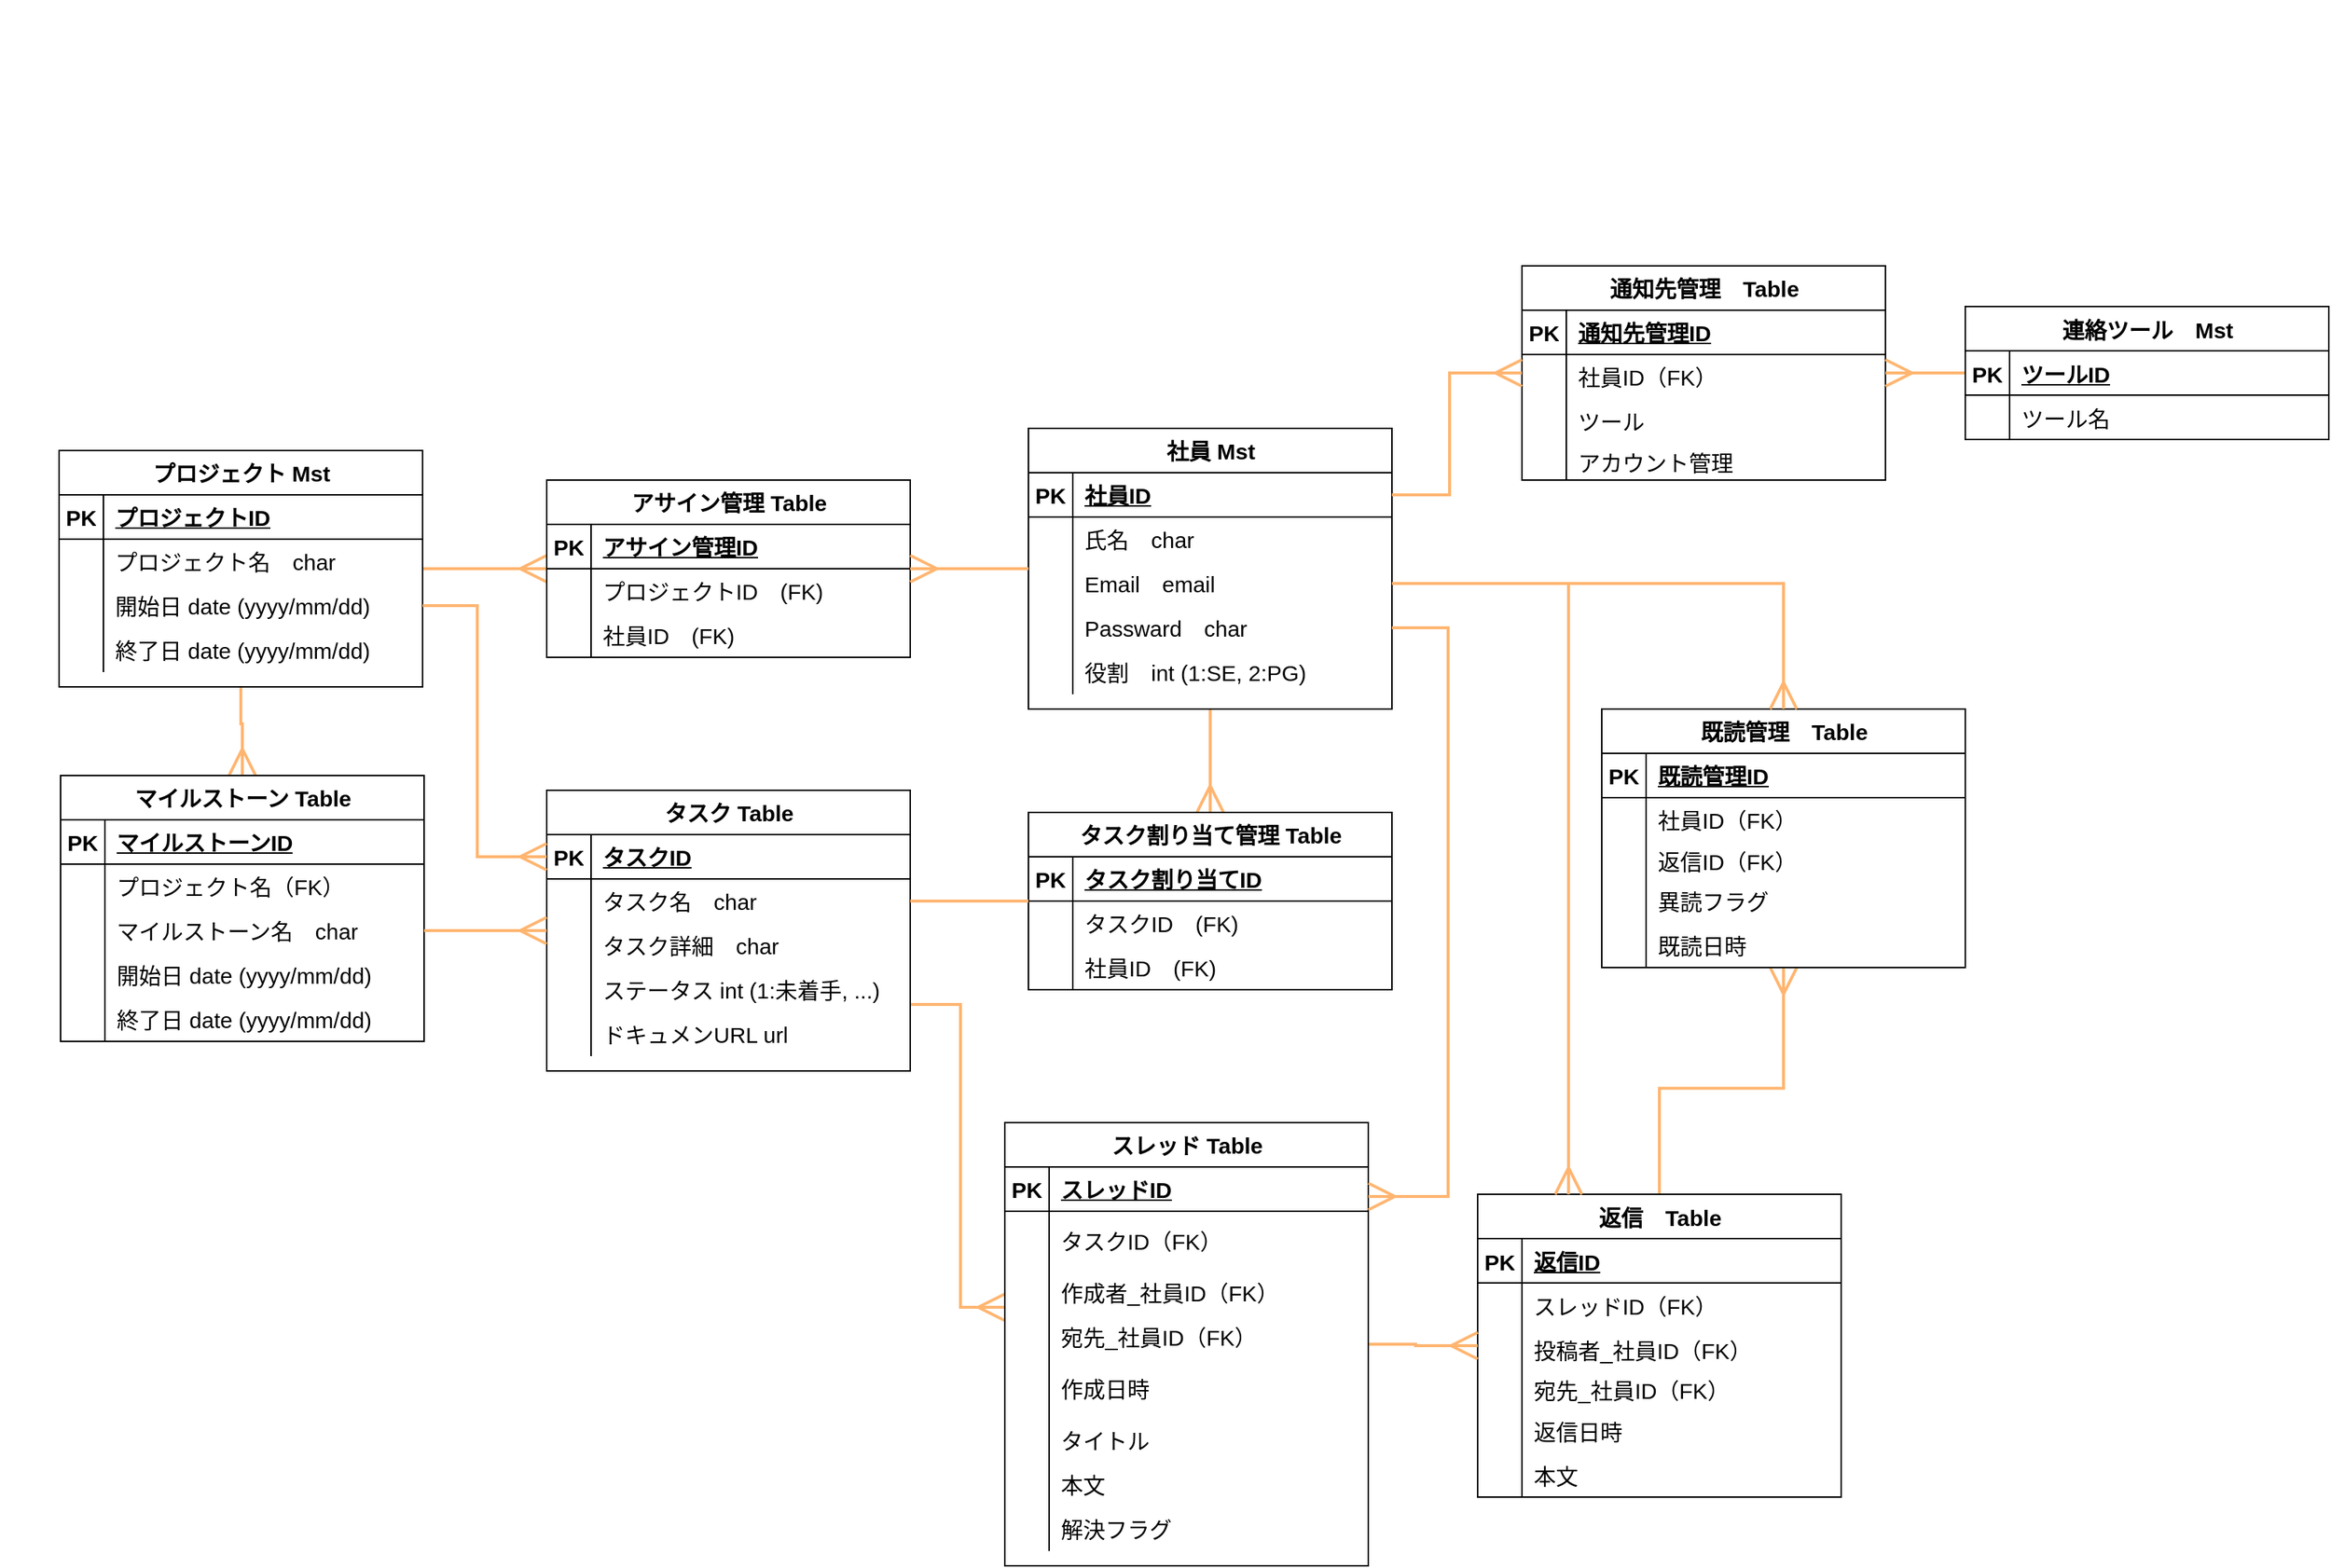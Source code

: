 <mxfile version="22.0.3" type="device" pages="2">
  <diagram id="nfhXtxpuKkWH3hl8gxGu" name="ER図">
    <mxGraphModel dx="506" dy="645" grid="1" gridSize="10" guides="1" tooltips="1" connect="1" arrows="1" fold="1" page="1" pageScale="1" pageWidth="827" pageHeight="1169" math="0" shadow="0">
      <root>
        <mxCell id="0" />
        <mxCell id="1" parent="0" />
        <mxCell id="HxpxRqRVrvvPyobryTdf-1" value="&lt;font color=&quot;#ffffff&quot;&gt;■EZ図&lt;/font&gt;" style="text;html=1;align=center;verticalAlign=middle;resizable=0;points=[];autosize=1;strokeColor=none;fillColor=none;fontColor=#393C56;" parent="1" vertex="1">
          <mxGeometry x="40" y="50" width="60" height="30" as="geometry" />
        </mxCell>
        <mxCell id="HxpxRqRVrvvPyobryTdf-73" style="edgeStyle=orthogonalEdgeStyle;rounded=0;orthogonalLoop=1;jettySize=auto;html=1;endArrow=ERmany;endFill=0;strokeWidth=2;endSize=15;strokeColor=#FFB570;" parent="1" source="HxpxRqRVrvvPyobryTdf-47" target="HxpxRqRVrvvPyobryTdf-60" edge="1">
          <mxGeometry relative="1" as="geometry" />
        </mxCell>
        <mxCell id="HxpxRqRVrvvPyobryTdf-132" style="edgeStyle=orthogonalEdgeStyle;rounded=0;orthogonalLoop=1;jettySize=auto;html=1;strokeWidth=2;strokeColor=#FFB570;endSize=15;endArrow=ERmany;endFill=0;" parent="1" source="HxpxRqRVrvvPyobryTdf-47" target="HxpxRqRVrvvPyobryTdf-87" edge="1">
          <mxGeometry relative="1" as="geometry" />
        </mxCell>
        <mxCell id="HxpxRqRVrvvPyobryTdf-47" value="&lt;font style=&quot;font-size: 15px;&quot;&gt;プロジェクト Mst&lt;/font&gt;" style="shape=table;startSize=30;container=1;collapsible=1;childLayout=tableLayout;fixedRows=1;rowLines=0;fontStyle=1;align=center;resizeLast=1;html=1;" parent="1" vertex="1">
          <mxGeometry x="80" y="355" width="246" height="160" as="geometry" />
        </mxCell>
        <mxCell id="HxpxRqRVrvvPyobryTdf-48" value="" style="shape=tableRow;horizontal=0;startSize=0;swimlaneHead=0;swimlaneBody=0;fillColor=none;collapsible=0;dropTarget=0;points=[[0,0.5],[1,0.5]];portConstraint=eastwest;top=0;left=0;right=0;bottom=1;" parent="HxpxRqRVrvvPyobryTdf-47" vertex="1">
          <mxGeometry y="30" width="246" height="30" as="geometry" />
        </mxCell>
        <mxCell id="HxpxRqRVrvvPyobryTdf-49" value="&lt;font style=&quot;font-size: 15px;&quot;&gt;PK&lt;/font&gt;" style="shape=partialRectangle;connectable=0;fillColor=none;top=0;left=0;bottom=0;right=0;fontStyle=1;overflow=hidden;whiteSpace=wrap;html=1;" parent="HxpxRqRVrvvPyobryTdf-48" vertex="1">
          <mxGeometry width="30" height="30" as="geometry">
            <mxRectangle width="30" height="30" as="alternateBounds" />
          </mxGeometry>
        </mxCell>
        <mxCell id="HxpxRqRVrvvPyobryTdf-50" value="&lt;font style=&quot;font-size: 15px;&quot;&gt;プロジェクトID&lt;/font&gt;" style="shape=partialRectangle;connectable=0;fillColor=none;top=0;left=0;bottom=0;right=0;align=left;spacingLeft=6;fontStyle=5;overflow=hidden;whiteSpace=wrap;html=1;" parent="HxpxRqRVrvvPyobryTdf-48" vertex="1">
          <mxGeometry x="30" width="216" height="30" as="geometry">
            <mxRectangle width="216" height="30" as="alternateBounds" />
          </mxGeometry>
        </mxCell>
        <mxCell id="HxpxRqRVrvvPyobryTdf-51" value="" style="shape=tableRow;horizontal=0;startSize=0;swimlaneHead=0;swimlaneBody=0;fillColor=none;collapsible=0;dropTarget=0;points=[[0,0.5],[1,0.5]];portConstraint=eastwest;top=0;left=0;right=0;bottom=0;" parent="HxpxRqRVrvvPyobryTdf-47" vertex="1">
          <mxGeometry y="60" width="246" height="30" as="geometry" />
        </mxCell>
        <mxCell id="HxpxRqRVrvvPyobryTdf-52" value="" style="shape=partialRectangle;connectable=0;fillColor=none;top=0;left=0;bottom=0;right=0;editable=1;overflow=hidden;whiteSpace=wrap;html=1;" parent="HxpxRqRVrvvPyobryTdf-51" vertex="1">
          <mxGeometry width="30" height="30" as="geometry">
            <mxRectangle width="30" height="30" as="alternateBounds" />
          </mxGeometry>
        </mxCell>
        <mxCell id="HxpxRqRVrvvPyobryTdf-53" value="&lt;span style=&quot;font-size: 15px;&quot;&gt;プロジェクト名　char&lt;/span&gt;" style="shape=partialRectangle;connectable=0;fillColor=none;top=0;left=0;bottom=0;right=0;align=left;spacingLeft=6;overflow=hidden;whiteSpace=wrap;html=1;" parent="HxpxRqRVrvvPyobryTdf-51" vertex="1">
          <mxGeometry x="30" width="216" height="30" as="geometry">
            <mxRectangle width="216" height="30" as="alternateBounds" />
          </mxGeometry>
        </mxCell>
        <mxCell id="HxpxRqRVrvvPyobryTdf-54" value="" style="shape=tableRow;horizontal=0;startSize=0;swimlaneHead=0;swimlaneBody=0;fillColor=none;collapsible=0;dropTarget=0;points=[[0,0.5],[1,0.5]];portConstraint=eastwest;top=0;left=0;right=0;bottom=0;" parent="HxpxRqRVrvvPyobryTdf-47" vertex="1">
          <mxGeometry y="90" width="246" height="30" as="geometry" />
        </mxCell>
        <mxCell id="HxpxRqRVrvvPyobryTdf-55" value="" style="shape=partialRectangle;connectable=0;fillColor=none;top=0;left=0;bottom=0;right=0;editable=1;overflow=hidden;whiteSpace=wrap;html=1;" parent="HxpxRqRVrvvPyobryTdf-54" vertex="1">
          <mxGeometry width="30" height="30" as="geometry">
            <mxRectangle width="30" height="30" as="alternateBounds" />
          </mxGeometry>
        </mxCell>
        <mxCell id="HxpxRqRVrvvPyobryTdf-56" value="&lt;span style=&quot;font-size: 15px;&quot;&gt;開始日 date (yyyy/mm/dd)&lt;/span&gt;" style="shape=partialRectangle;connectable=0;fillColor=none;top=0;left=0;bottom=0;right=0;align=left;spacingLeft=6;overflow=hidden;whiteSpace=wrap;html=1;" parent="HxpxRqRVrvvPyobryTdf-54" vertex="1">
          <mxGeometry x="30" width="216" height="30" as="geometry">
            <mxRectangle width="216" height="30" as="alternateBounds" />
          </mxGeometry>
        </mxCell>
        <mxCell id="HxpxRqRVrvvPyobryTdf-57" value="" style="shape=tableRow;horizontal=0;startSize=0;swimlaneHead=0;swimlaneBody=0;fillColor=none;collapsible=0;dropTarget=0;points=[[0,0.5],[1,0.5]];portConstraint=eastwest;top=0;left=0;right=0;bottom=0;" parent="HxpxRqRVrvvPyobryTdf-47" vertex="1">
          <mxGeometry y="120" width="246" height="30" as="geometry" />
        </mxCell>
        <mxCell id="HxpxRqRVrvvPyobryTdf-58" value="" style="shape=partialRectangle;connectable=0;fillColor=none;top=0;left=0;bottom=0;right=0;editable=1;overflow=hidden;whiteSpace=wrap;html=1;" parent="HxpxRqRVrvvPyobryTdf-57" vertex="1">
          <mxGeometry width="30" height="30" as="geometry">
            <mxRectangle width="30" height="30" as="alternateBounds" />
          </mxGeometry>
        </mxCell>
        <mxCell id="HxpxRqRVrvvPyobryTdf-59" value="&lt;span style=&quot;font-size: 15px;&quot;&gt;終了日 date (yyyy/mm/dd)&lt;/span&gt;" style="shape=partialRectangle;connectable=0;fillColor=none;top=0;left=0;bottom=0;right=0;align=left;spacingLeft=6;overflow=hidden;whiteSpace=wrap;html=1;" parent="HxpxRqRVrvvPyobryTdf-57" vertex="1">
          <mxGeometry x="30" width="216" height="30" as="geometry">
            <mxRectangle width="216" height="30" as="alternateBounds" />
          </mxGeometry>
        </mxCell>
        <mxCell id="HxpxRqRVrvvPyobryTdf-60" value="&lt;span style=&quot;font-size: 15px;&quot;&gt;マイルストーン Table&lt;/span&gt;" style="shape=table;startSize=30;container=1;collapsible=1;childLayout=tableLayout;fixedRows=1;rowLines=0;fontStyle=1;align=center;resizeLast=1;html=1;" parent="1" vertex="1">
          <mxGeometry x="81" y="575" width="246" height="180" as="geometry">
            <mxRectangle x="185" y="930" width="190" height="30" as="alternateBounds" />
          </mxGeometry>
        </mxCell>
        <mxCell id="HxpxRqRVrvvPyobryTdf-61" value="" style="shape=tableRow;horizontal=0;startSize=0;swimlaneHead=0;swimlaneBody=0;fillColor=none;collapsible=0;dropTarget=0;points=[[0,0.5],[1,0.5]];portConstraint=eastwest;top=0;left=0;right=0;bottom=1;" parent="HxpxRqRVrvvPyobryTdf-60" vertex="1">
          <mxGeometry y="30" width="246" height="30" as="geometry" />
        </mxCell>
        <mxCell id="HxpxRqRVrvvPyobryTdf-62" value="&lt;font style=&quot;font-size: 15px;&quot;&gt;PK&lt;/font&gt;" style="shape=partialRectangle;connectable=0;fillColor=none;top=0;left=0;bottom=0;right=0;fontStyle=1;overflow=hidden;whiteSpace=wrap;html=1;" parent="HxpxRqRVrvvPyobryTdf-61" vertex="1">
          <mxGeometry width="30" height="30" as="geometry">
            <mxRectangle width="30" height="30" as="alternateBounds" />
          </mxGeometry>
        </mxCell>
        <mxCell id="HxpxRqRVrvvPyobryTdf-63" value="&lt;font style=&quot;font-size: 15px;&quot;&gt;マイルストーンID&lt;/font&gt;" style="shape=partialRectangle;connectable=0;fillColor=none;top=0;left=0;bottom=0;right=0;align=left;spacingLeft=6;fontStyle=5;overflow=hidden;whiteSpace=wrap;html=1;" parent="HxpxRqRVrvvPyobryTdf-61" vertex="1">
          <mxGeometry x="30" width="216" height="30" as="geometry">
            <mxRectangle width="216" height="30" as="alternateBounds" />
          </mxGeometry>
        </mxCell>
        <mxCell id="HxpxRqRVrvvPyobryTdf-64" value="" style="shape=tableRow;horizontal=0;startSize=0;swimlaneHead=0;swimlaneBody=0;fillColor=none;collapsible=0;dropTarget=0;points=[[0,0.5],[1,0.5]];portConstraint=eastwest;top=0;left=0;right=0;bottom=0;" parent="HxpxRqRVrvvPyobryTdf-60" vertex="1">
          <mxGeometry y="60" width="246" height="30" as="geometry" />
        </mxCell>
        <mxCell id="HxpxRqRVrvvPyobryTdf-65" value="" style="shape=partialRectangle;connectable=0;fillColor=none;top=0;left=0;bottom=0;right=0;editable=1;overflow=hidden;whiteSpace=wrap;html=1;" parent="HxpxRqRVrvvPyobryTdf-64" vertex="1">
          <mxGeometry width="30" height="30" as="geometry">
            <mxRectangle width="30" height="30" as="alternateBounds" />
          </mxGeometry>
        </mxCell>
        <mxCell id="HxpxRqRVrvvPyobryTdf-66" value="&lt;span style=&quot;font-size: 15px;&quot;&gt;プロジェクト名（FK）&lt;br&gt;&lt;/span&gt;" style="shape=partialRectangle;connectable=0;fillColor=none;top=0;left=0;bottom=0;right=0;align=left;spacingLeft=6;overflow=hidden;whiteSpace=wrap;html=1;" parent="HxpxRqRVrvvPyobryTdf-64" vertex="1">
          <mxGeometry x="30" width="216" height="30" as="geometry">
            <mxRectangle width="216" height="30" as="alternateBounds" />
          </mxGeometry>
        </mxCell>
        <mxCell id="HxpxRqRVrvvPyobryTdf-102" value="" style="shape=tableRow;horizontal=0;startSize=0;swimlaneHead=0;swimlaneBody=0;fillColor=none;collapsible=0;dropTarget=0;points=[[0,0.5],[1,0.5]];portConstraint=eastwest;top=0;left=0;right=0;bottom=0;" parent="HxpxRqRVrvvPyobryTdf-60" vertex="1">
          <mxGeometry y="90" width="246" height="30" as="geometry" />
        </mxCell>
        <mxCell id="HxpxRqRVrvvPyobryTdf-103" value="" style="shape=partialRectangle;connectable=0;fillColor=none;top=0;left=0;bottom=0;right=0;editable=1;overflow=hidden;whiteSpace=wrap;html=1;" parent="HxpxRqRVrvvPyobryTdf-102" vertex="1">
          <mxGeometry width="30" height="30" as="geometry">
            <mxRectangle width="30" height="30" as="alternateBounds" />
          </mxGeometry>
        </mxCell>
        <mxCell id="HxpxRqRVrvvPyobryTdf-104" value="&lt;span style=&quot;font-size: 15px;&quot;&gt;マイルストーン名　char&lt;br&gt;&lt;/span&gt;" style="shape=partialRectangle;connectable=0;fillColor=none;top=0;left=0;bottom=0;right=0;align=left;spacingLeft=6;overflow=hidden;whiteSpace=wrap;html=1;" parent="HxpxRqRVrvvPyobryTdf-102" vertex="1">
          <mxGeometry x="30" width="216" height="30" as="geometry">
            <mxRectangle width="216" height="30" as="alternateBounds" />
          </mxGeometry>
        </mxCell>
        <mxCell id="HxpxRqRVrvvPyobryTdf-67" value="" style="shape=tableRow;horizontal=0;startSize=0;swimlaneHead=0;swimlaneBody=0;fillColor=none;collapsible=0;dropTarget=0;points=[[0,0.5],[1,0.5]];portConstraint=eastwest;top=0;left=0;right=0;bottom=0;" parent="HxpxRqRVrvvPyobryTdf-60" vertex="1">
          <mxGeometry y="120" width="246" height="30" as="geometry" />
        </mxCell>
        <mxCell id="HxpxRqRVrvvPyobryTdf-68" value="" style="shape=partialRectangle;connectable=0;fillColor=none;top=0;left=0;bottom=0;right=0;editable=1;overflow=hidden;whiteSpace=wrap;html=1;" parent="HxpxRqRVrvvPyobryTdf-67" vertex="1">
          <mxGeometry width="30" height="30" as="geometry">
            <mxRectangle width="30" height="30" as="alternateBounds" />
          </mxGeometry>
        </mxCell>
        <mxCell id="HxpxRqRVrvvPyobryTdf-69" value="&lt;span style=&quot;font-size: 15px;&quot;&gt;開始日 date (yyyy/mm/dd)&lt;/span&gt;" style="shape=partialRectangle;connectable=0;fillColor=none;top=0;left=0;bottom=0;right=0;align=left;spacingLeft=6;overflow=hidden;whiteSpace=wrap;html=1;" parent="HxpxRqRVrvvPyobryTdf-67" vertex="1">
          <mxGeometry x="30" width="216" height="30" as="geometry">
            <mxRectangle width="216" height="30" as="alternateBounds" />
          </mxGeometry>
        </mxCell>
        <mxCell id="HxpxRqRVrvvPyobryTdf-70" value="" style="shape=tableRow;horizontal=0;startSize=0;swimlaneHead=0;swimlaneBody=0;fillColor=none;collapsible=0;dropTarget=0;points=[[0,0.5],[1,0.5]];portConstraint=eastwest;top=0;left=0;right=0;bottom=0;" parent="HxpxRqRVrvvPyobryTdf-60" vertex="1">
          <mxGeometry y="150" width="246" height="30" as="geometry" />
        </mxCell>
        <mxCell id="HxpxRqRVrvvPyobryTdf-71" value="" style="shape=partialRectangle;connectable=0;fillColor=none;top=0;left=0;bottom=0;right=0;editable=1;overflow=hidden;whiteSpace=wrap;html=1;" parent="HxpxRqRVrvvPyobryTdf-70" vertex="1">
          <mxGeometry width="30" height="30" as="geometry">
            <mxRectangle width="30" height="30" as="alternateBounds" />
          </mxGeometry>
        </mxCell>
        <mxCell id="HxpxRqRVrvvPyobryTdf-72" value="&lt;span style=&quot;font-size: 15px;&quot;&gt;終了日 date (yyyy/mm/dd)&lt;/span&gt;" style="shape=partialRectangle;connectable=0;fillColor=none;top=0;left=0;bottom=0;right=0;align=left;spacingLeft=6;overflow=hidden;whiteSpace=wrap;html=1;" parent="HxpxRqRVrvvPyobryTdf-70" vertex="1">
          <mxGeometry x="30" width="216" height="30" as="geometry">
            <mxRectangle width="216" height="30" as="alternateBounds" />
          </mxGeometry>
        </mxCell>
        <mxCell id="HxpxRqRVrvvPyobryTdf-186" style="edgeStyle=orthogonalEdgeStyle;rounded=0;orthogonalLoop=1;jettySize=auto;html=1;strokeWidth=2;strokeColor=#FFB570;endArrow=ERmany;endFill=0;endSize=15;" parent="1" source="HxpxRqRVrvvPyobryTdf-74" target="HxpxRqRVrvvPyobryTdf-157" edge="1">
          <mxGeometry relative="1" as="geometry">
            <Array as="points">
              <mxPoint x="690" y="730" />
              <mxPoint x="690" y="935" />
            </Array>
          </mxGeometry>
        </mxCell>
        <mxCell id="HxpxRqRVrvvPyobryTdf-74" value="&lt;span style=&quot;font-size: 15px;&quot;&gt;タスク Table&lt;/span&gt;" style="shape=table;startSize=30;container=1;collapsible=1;childLayout=tableLayout;fixedRows=1;rowLines=0;fontStyle=1;align=center;resizeLast=1;html=1;" parent="1" vertex="1">
          <mxGeometry x="410" y="585" width="246" height="190" as="geometry" />
        </mxCell>
        <mxCell id="HxpxRqRVrvvPyobryTdf-75" value="" style="shape=tableRow;horizontal=0;startSize=0;swimlaneHead=0;swimlaneBody=0;fillColor=none;collapsible=0;dropTarget=0;points=[[0,0.5],[1,0.5]];portConstraint=eastwest;top=0;left=0;right=0;bottom=1;" parent="HxpxRqRVrvvPyobryTdf-74" vertex="1">
          <mxGeometry y="30" width="246" height="30" as="geometry" />
        </mxCell>
        <mxCell id="HxpxRqRVrvvPyobryTdf-76" value="&lt;font style=&quot;font-size: 15px;&quot;&gt;PK&lt;/font&gt;" style="shape=partialRectangle;connectable=0;fillColor=none;top=0;left=0;bottom=0;right=0;fontStyle=1;overflow=hidden;whiteSpace=wrap;html=1;" parent="HxpxRqRVrvvPyobryTdf-75" vertex="1">
          <mxGeometry width="30" height="30" as="geometry">
            <mxRectangle width="30" height="30" as="alternateBounds" />
          </mxGeometry>
        </mxCell>
        <mxCell id="HxpxRqRVrvvPyobryTdf-77" value="&lt;font style=&quot;font-size: 15px;&quot;&gt;タスクID&lt;/font&gt;" style="shape=partialRectangle;connectable=0;fillColor=none;top=0;left=0;bottom=0;right=0;align=left;spacingLeft=6;fontStyle=5;overflow=hidden;whiteSpace=wrap;html=1;" parent="HxpxRqRVrvvPyobryTdf-75" vertex="1">
          <mxGeometry x="30" width="216" height="30" as="geometry">
            <mxRectangle width="216" height="30" as="alternateBounds" />
          </mxGeometry>
        </mxCell>
        <mxCell id="HxpxRqRVrvvPyobryTdf-78" value="" style="shape=tableRow;horizontal=0;startSize=0;swimlaneHead=0;swimlaneBody=0;fillColor=none;collapsible=0;dropTarget=0;points=[[0,0.5],[1,0.5]];portConstraint=eastwest;top=0;left=0;right=0;bottom=0;" parent="HxpxRqRVrvvPyobryTdf-74" vertex="1">
          <mxGeometry y="60" width="246" height="30" as="geometry" />
        </mxCell>
        <mxCell id="HxpxRqRVrvvPyobryTdf-79" value="" style="shape=partialRectangle;connectable=0;fillColor=none;top=0;left=0;bottom=0;right=0;editable=1;overflow=hidden;whiteSpace=wrap;html=1;" parent="HxpxRqRVrvvPyobryTdf-78" vertex="1">
          <mxGeometry width="30" height="30" as="geometry">
            <mxRectangle width="30" height="30" as="alternateBounds" />
          </mxGeometry>
        </mxCell>
        <mxCell id="HxpxRqRVrvvPyobryTdf-80" value="&lt;span style=&quot;font-size: 15px;&quot;&gt;タスク名　char&lt;/span&gt;" style="shape=partialRectangle;connectable=0;fillColor=none;top=0;left=0;bottom=0;right=0;align=left;spacingLeft=6;overflow=hidden;whiteSpace=wrap;html=1;" parent="HxpxRqRVrvvPyobryTdf-78" vertex="1">
          <mxGeometry x="30" width="216" height="30" as="geometry">
            <mxRectangle width="216" height="30" as="alternateBounds" />
          </mxGeometry>
        </mxCell>
        <mxCell id="HxpxRqRVrvvPyobryTdf-108" value="" style="shape=tableRow;horizontal=0;startSize=0;swimlaneHead=0;swimlaneBody=0;fillColor=none;collapsible=0;dropTarget=0;points=[[0,0.5],[1,0.5]];portConstraint=eastwest;top=0;left=0;right=0;bottom=0;" parent="HxpxRqRVrvvPyobryTdf-74" vertex="1">
          <mxGeometry y="90" width="246" height="30" as="geometry" />
        </mxCell>
        <mxCell id="HxpxRqRVrvvPyobryTdf-109" value="" style="shape=partialRectangle;connectable=0;fillColor=none;top=0;left=0;bottom=0;right=0;editable=1;overflow=hidden;whiteSpace=wrap;html=1;" parent="HxpxRqRVrvvPyobryTdf-108" vertex="1">
          <mxGeometry width="30" height="30" as="geometry">
            <mxRectangle width="30" height="30" as="alternateBounds" />
          </mxGeometry>
        </mxCell>
        <mxCell id="HxpxRqRVrvvPyobryTdf-110" value="&lt;span style=&quot;font-size: 15px;&quot;&gt;タスク詳細　char&lt;/span&gt;" style="shape=partialRectangle;connectable=0;fillColor=none;top=0;left=0;bottom=0;right=0;align=left;spacingLeft=6;overflow=hidden;whiteSpace=wrap;html=1;" parent="HxpxRqRVrvvPyobryTdf-108" vertex="1">
          <mxGeometry x="30" width="216" height="30" as="geometry">
            <mxRectangle width="216" height="30" as="alternateBounds" />
          </mxGeometry>
        </mxCell>
        <mxCell id="HxpxRqRVrvvPyobryTdf-81" value="" style="shape=tableRow;horizontal=0;startSize=0;swimlaneHead=0;swimlaneBody=0;fillColor=none;collapsible=0;dropTarget=0;points=[[0,0.5],[1,0.5]];portConstraint=eastwest;top=0;left=0;right=0;bottom=0;" parent="HxpxRqRVrvvPyobryTdf-74" vertex="1">
          <mxGeometry y="120" width="246" height="30" as="geometry" />
        </mxCell>
        <mxCell id="HxpxRqRVrvvPyobryTdf-82" value="" style="shape=partialRectangle;connectable=0;fillColor=none;top=0;left=0;bottom=0;right=0;editable=1;overflow=hidden;whiteSpace=wrap;html=1;" parent="HxpxRqRVrvvPyobryTdf-81" vertex="1">
          <mxGeometry width="30" height="30" as="geometry">
            <mxRectangle width="30" height="30" as="alternateBounds" />
          </mxGeometry>
        </mxCell>
        <mxCell id="HxpxRqRVrvvPyobryTdf-83" value="&lt;span style=&quot;font-size: 15px;&quot;&gt;ステータス int (1:未着手, ...)&lt;/span&gt;" style="shape=partialRectangle;connectable=0;fillColor=none;top=0;left=0;bottom=0;right=0;align=left;spacingLeft=6;overflow=hidden;whiteSpace=wrap;html=1;" parent="HxpxRqRVrvvPyobryTdf-81" vertex="1">
          <mxGeometry x="30" width="216" height="30" as="geometry">
            <mxRectangle width="216" height="30" as="alternateBounds" />
          </mxGeometry>
        </mxCell>
        <mxCell id="HxpxRqRVrvvPyobryTdf-84" value="" style="shape=tableRow;horizontal=0;startSize=0;swimlaneHead=0;swimlaneBody=0;fillColor=none;collapsible=0;dropTarget=0;points=[[0,0.5],[1,0.5]];portConstraint=eastwest;top=0;left=0;right=0;bottom=0;" parent="HxpxRqRVrvvPyobryTdf-74" vertex="1">
          <mxGeometry y="150" width="246" height="30" as="geometry" />
        </mxCell>
        <mxCell id="HxpxRqRVrvvPyobryTdf-85" value="" style="shape=partialRectangle;connectable=0;fillColor=none;top=0;left=0;bottom=0;right=0;editable=1;overflow=hidden;whiteSpace=wrap;html=1;" parent="HxpxRqRVrvvPyobryTdf-84" vertex="1">
          <mxGeometry width="30" height="30" as="geometry">
            <mxRectangle width="30" height="30" as="alternateBounds" />
          </mxGeometry>
        </mxCell>
        <mxCell id="HxpxRqRVrvvPyobryTdf-86" value="&lt;span style=&quot;font-size: 15px;&quot;&gt;ドキュメンURL url&lt;/span&gt;" style="shape=partialRectangle;connectable=0;fillColor=none;top=0;left=0;bottom=0;right=0;align=left;spacingLeft=6;overflow=hidden;whiteSpace=wrap;html=1;" parent="HxpxRqRVrvvPyobryTdf-84" vertex="1">
          <mxGeometry x="30" width="216" height="30" as="geometry">
            <mxRectangle width="216" height="30" as="alternateBounds" />
          </mxGeometry>
        </mxCell>
        <mxCell id="HxpxRqRVrvvPyobryTdf-87" value="&lt;span style=&quot;font-size: 15px;&quot;&gt;アサイン管理 Table&lt;/span&gt;" style="shape=table;startSize=30;container=1;collapsible=1;childLayout=tableLayout;fixedRows=1;rowLines=0;fontStyle=1;align=center;resizeLast=1;html=1;" parent="1" vertex="1">
          <mxGeometry x="410" y="375" width="246" height="120" as="geometry" />
        </mxCell>
        <mxCell id="HxpxRqRVrvvPyobryTdf-88" value="" style="shape=tableRow;horizontal=0;startSize=0;swimlaneHead=0;swimlaneBody=0;fillColor=none;collapsible=0;dropTarget=0;points=[[0,0.5],[1,0.5]];portConstraint=eastwest;top=0;left=0;right=0;bottom=1;" parent="HxpxRqRVrvvPyobryTdf-87" vertex="1">
          <mxGeometry y="30" width="246" height="30" as="geometry" />
        </mxCell>
        <mxCell id="HxpxRqRVrvvPyobryTdf-89" value="&lt;font style=&quot;font-size: 15px;&quot;&gt;PK&lt;/font&gt;" style="shape=partialRectangle;connectable=0;fillColor=none;top=0;left=0;bottom=0;right=0;fontStyle=1;overflow=hidden;whiteSpace=wrap;html=1;" parent="HxpxRqRVrvvPyobryTdf-88" vertex="1">
          <mxGeometry width="30" height="30" as="geometry">
            <mxRectangle width="30" height="30" as="alternateBounds" />
          </mxGeometry>
        </mxCell>
        <mxCell id="HxpxRqRVrvvPyobryTdf-90" value="&lt;font style=&quot;font-size: 15px;&quot;&gt;アサイン管理ID&lt;/font&gt;" style="shape=partialRectangle;connectable=0;fillColor=none;top=0;left=0;bottom=0;right=0;align=left;spacingLeft=6;fontStyle=5;overflow=hidden;whiteSpace=wrap;html=1;" parent="HxpxRqRVrvvPyobryTdf-88" vertex="1">
          <mxGeometry x="30" width="216" height="30" as="geometry">
            <mxRectangle width="216" height="30" as="alternateBounds" />
          </mxGeometry>
        </mxCell>
        <mxCell id="HxpxRqRVrvvPyobryTdf-91" value="" style="shape=tableRow;horizontal=0;startSize=0;swimlaneHead=0;swimlaneBody=0;fillColor=none;collapsible=0;dropTarget=0;points=[[0,0.5],[1,0.5]];portConstraint=eastwest;top=0;left=0;right=0;bottom=0;" parent="HxpxRqRVrvvPyobryTdf-87" vertex="1">
          <mxGeometry y="60" width="246" height="30" as="geometry" />
        </mxCell>
        <mxCell id="HxpxRqRVrvvPyobryTdf-92" value="" style="shape=partialRectangle;connectable=0;fillColor=none;top=0;left=0;bottom=0;right=0;editable=1;overflow=hidden;whiteSpace=wrap;html=1;" parent="HxpxRqRVrvvPyobryTdf-91" vertex="1">
          <mxGeometry width="30" height="30" as="geometry">
            <mxRectangle width="30" height="30" as="alternateBounds" />
          </mxGeometry>
        </mxCell>
        <mxCell id="HxpxRqRVrvvPyobryTdf-93" value="&lt;span style=&quot;font-size: 15px;&quot;&gt;プロジェクトID　(FK)&lt;/span&gt;" style="shape=partialRectangle;connectable=0;fillColor=none;top=0;left=0;bottom=0;right=0;align=left;spacingLeft=6;overflow=hidden;whiteSpace=wrap;html=1;" parent="HxpxRqRVrvvPyobryTdf-91" vertex="1">
          <mxGeometry x="30" width="216" height="30" as="geometry">
            <mxRectangle width="216" height="30" as="alternateBounds" />
          </mxGeometry>
        </mxCell>
        <mxCell id="HxpxRqRVrvvPyobryTdf-94" value="" style="shape=tableRow;horizontal=0;startSize=0;swimlaneHead=0;swimlaneBody=0;fillColor=none;collapsible=0;dropTarget=0;points=[[0,0.5],[1,0.5]];portConstraint=eastwest;top=0;left=0;right=0;bottom=0;" parent="HxpxRqRVrvvPyobryTdf-87" vertex="1">
          <mxGeometry y="90" width="246" height="30" as="geometry" />
        </mxCell>
        <mxCell id="HxpxRqRVrvvPyobryTdf-95" value="" style="shape=partialRectangle;connectable=0;fillColor=none;top=0;left=0;bottom=0;right=0;editable=1;overflow=hidden;whiteSpace=wrap;html=1;" parent="HxpxRqRVrvvPyobryTdf-94" vertex="1">
          <mxGeometry width="30" height="30" as="geometry">
            <mxRectangle width="30" height="30" as="alternateBounds" />
          </mxGeometry>
        </mxCell>
        <mxCell id="HxpxRqRVrvvPyobryTdf-96" value="&lt;span style=&quot;font-size: 15px;&quot;&gt;社員ID　(FK)&lt;br&gt;&lt;/span&gt;" style="shape=partialRectangle;connectable=0;fillColor=none;top=0;left=0;bottom=0;right=0;align=left;spacingLeft=6;overflow=hidden;whiteSpace=wrap;html=1;" parent="HxpxRqRVrvvPyobryTdf-94" vertex="1">
          <mxGeometry x="30" width="216" height="30" as="geometry">
            <mxRectangle width="216" height="30" as="alternateBounds" />
          </mxGeometry>
        </mxCell>
        <mxCell id="HxpxRqRVrvvPyobryTdf-114" style="edgeStyle=orthogonalEdgeStyle;rounded=0;orthogonalLoop=1;jettySize=auto;html=1;strokeWidth=2;strokeColor=#FFB570;endSize=15;endArrow=ERmany;endFill=0;" parent="1" source="HxpxRqRVrvvPyobryTdf-102" target="HxpxRqRVrvvPyobryTdf-74" edge="1">
          <mxGeometry relative="1" as="geometry" />
        </mxCell>
        <mxCell id="HxpxRqRVrvvPyobryTdf-115" style="edgeStyle=orthogonalEdgeStyle;rounded=0;orthogonalLoop=1;jettySize=auto;html=1;entryX=0;entryY=0.5;entryDx=0;entryDy=0;endSize=15;strokeWidth=2;endArrow=ERmany;endFill=0;strokeColor=#FFB570;" parent="1" source="HxpxRqRVrvvPyobryTdf-54" target="HxpxRqRVrvvPyobryTdf-75" edge="1">
          <mxGeometry relative="1" as="geometry" />
        </mxCell>
        <mxCell id="HxpxRqRVrvvPyobryTdf-145" style="edgeStyle=orthogonalEdgeStyle;rounded=0;orthogonalLoop=1;jettySize=auto;html=1;strokeWidth=2;strokeColor=#FFB570;endSize=15;endArrow=ERmany;endFill=0;" parent="1" source="HxpxRqRVrvvPyobryTdf-116" target="HxpxRqRVrvvPyobryTdf-135" edge="1">
          <mxGeometry relative="1" as="geometry" />
        </mxCell>
        <mxCell id="HxpxRqRVrvvPyobryTdf-116" value="&lt;span style=&quot;font-size: 15px;&quot;&gt;社員 Mst&lt;/span&gt;" style="shape=table;startSize=30;container=1;collapsible=1;childLayout=tableLayout;fixedRows=1;rowLines=0;fontStyle=1;align=center;resizeLast=1;html=1;" parent="1" vertex="1">
          <mxGeometry x="736" y="340" width="246" height="190" as="geometry" />
        </mxCell>
        <mxCell id="HxpxRqRVrvvPyobryTdf-117" value="" style="shape=tableRow;horizontal=0;startSize=0;swimlaneHead=0;swimlaneBody=0;fillColor=none;collapsible=0;dropTarget=0;points=[[0,0.5],[1,0.5]];portConstraint=eastwest;top=0;left=0;right=0;bottom=1;" parent="HxpxRqRVrvvPyobryTdf-116" vertex="1">
          <mxGeometry y="30" width="246" height="30" as="geometry" />
        </mxCell>
        <mxCell id="HxpxRqRVrvvPyobryTdf-118" value="&lt;font style=&quot;font-size: 15px;&quot;&gt;PK&lt;/font&gt;" style="shape=partialRectangle;connectable=0;fillColor=none;top=0;left=0;bottom=0;right=0;fontStyle=1;overflow=hidden;whiteSpace=wrap;html=1;" parent="HxpxRqRVrvvPyobryTdf-117" vertex="1">
          <mxGeometry width="30" height="30" as="geometry">
            <mxRectangle width="30" height="30" as="alternateBounds" />
          </mxGeometry>
        </mxCell>
        <mxCell id="HxpxRqRVrvvPyobryTdf-119" value="&lt;font style=&quot;font-size: 15px;&quot;&gt;社員ID&lt;/font&gt;" style="shape=partialRectangle;connectable=0;fillColor=none;top=0;left=0;bottom=0;right=0;align=left;spacingLeft=6;fontStyle=5;overflow=hidden;whiteSpace=wrap;html=1;" parent="HxpxRqRVrvvPyobryTdf-117" vertex="1">
          <mxGeometry x="30" width="216" height="30" as="geometry">
            <mxRectangle width="216" height="30" as="alternateBounds" />
          </mxGeometry>
        </mxCell>
        <mxCell id="HxpxRqRVrvvPyobryTdf-120" value="" style="shape=tableRow;horizontal=0;startSize=0;swimlaneHead=0;swimlaneBody=0;fillColor=none;collapsible=0;dropTarget=0;points=[[0,0.5],[1,0.5]];portConstraint=eastwest;top=0;left=0;right=0;bottom=0;" parent="HxpxRqRVrvvPyobryTdf-116" vertex="1">
          <mxGeometry y="60" width="246" height="30" as="geometry" />
        </mxCell>
        <mxCell id="HxpxRqRVrvvPyobryTdf-121" value="" style="shape=partialRectangle;connectable=0;fillColor=none;top=0;left=0;bottom=0;right=0;editable=1;overflow=hidden;whiteSpace=wrap;html=1;" parent="HxpxRqRVrvvPyobryTdf-120" vertex="1">
          <mxGeometry width="30" height="30" as="geometry">
            <mxRectangle width="30" height="30" as="alternateBounds" />
          </mxGeometry>
        </mxCell>
        <mxCell id="HxpxRqRVrvvPyobryTdf-122" value="&lt;span style=&quot;font-size: 15px;&quot;&gt;氏名　char&lt;/span&gt;" style="shape=partialRectangle;connectable=0;fillColor=none;top=0;left=0;bottom=0;right=0;align=left;spacingLeft=6;overflow=hidden;whiteSpace=wrap;html=1;" parent="HxpxRqRVrvvPyobryTdf-120" vertex="1">
          <mxGeometry x="30" width="216" height="30" as="geometry">
            <mxRectangle width="216" height="30" as="alternateBounds" />
          </mxGeometry>
        </mxCell>
        <mxCell id="HxpxRqRVrvvPyobryTdf-123" value="" style="shape=tableRow;horizontal=0;startSize=0;swimlaneHead=0;swimlaneBody=0;fillColor=none;collapsible=0;dropTarget=0;points=[[0,0.5],[1,0.5]];portConstraint=eastwest;top=0;left=0;right=0;bottom=0;" parent="HxpxRqRVrvvPyobryTdf-116" vertex="1">
          <mxGeometry y="90" width="246" height="30" as="geometry" />
        </mxCell>
        <mxCell id="HxpxRqRVrvvPyobryTdf-124" value="" style="shape=partialRectangle;connectable=0;fillColor=none;top=0;left=0;bottom=0;right=0;editable=1;overflow=hidden;whiteSpace=wrap;html=1;" parent="HxpxRqRVrvvPyobryTdf-123" vertex="1">
          <mxGeometry width="30" height="30" as="geometry">
            <mxRectangle width="30" height="30" as="alternateBounds" />
          </mxGeometry>
        </mxCell>
        <mxCell id="HxpxRqRVrvvPyobryTdf-125" value="&lt;span style=&quot;font-size: 15px;&quot;&gt;Email　email&lt;/span&gt;" style="shape=partialRectangle;connectable=0;fillColor=none;top=0;left=0;bottom=0;right=0;align=left;spacingLeft=6;overflow=hidden;whiteSpace=wrap;html=1;" parent="HxpxRqRVrvvPyobryTdf-123" vertex="1">
          <mxGeometry x="30" width="216" height="30" as="geometry">
            <mxRectangle width="216" height="30" as="alternateBounds" />
          </mxGeometry>
        </mxCell>
        <mxCell id="HxpxRqRVrvvPyobryTdf-126" value="" style="shape=tableRow;horizontal=0;startSize=0;swimlaneHead=0;swimlaneBody=0;fillColor=none;collapsible=0;dropTarget=0;points=[[0,0.5],[1,0.5]];portConstraint=eastwest;top=0;left=0;right=0;bottom=0;" parent="HxpxRqRVrvvPyobryTdf-116" vertex="1">
          <mxGeometry y="120" width="246" height="30" as="geometry" />
        </mxCell>
        <mxCell id="HxpxRqRVrvvPyobryTdf-127" value="" style="shape=partialRectangle;connectable=0;fillColor=none;top=0;left=0;bottom=0;right=0;editable=1;overflow=hidden;whiteSpace=wrap;html=1;" parent="HxpxRqRVrvvPyobryTdf-126" vertex="1">
          <mxGeometry width="30" height="30" as="geometry">
            <mxRectangle width="30" height="30" as="alternateBounds" />
          </mxGeometry>
        </mxCell>
        <mxCell id="HxpxRqRVrvvPyobryTdf-128" value="&lt;span style=&quot;font-size: 15px;&quot;&gt;Passward　char&lt;/span&gt;" style="shape=partialRectangle;connectable=0;fillColor=none;top=0;left=0;bottom=0;right=0;align=left;spacingLeft=6;overflow=hidden;whiteSpace=wrap;html=1;" parent="HxpxRqRVrvvPyobryTdf-126" vertex="1">
          <mxGeometry x="30" width="216" height="30" as="geometry">
            <mxRectangle width="216" height="30" as="alternateBounds" />
          </mxGeometry>
        </mxCell>
        <mxCell id="HxpxRqRVrvvPyobryTdf-129" value="" style="shape=tableRow;horizontal=0;startSize=0;swimlaneHead=0;swimlaneBody=0;fillColor=none;collapsible=0;dropTarget=0;points=[[0,0.5],[1,0.5]];portConstraint=eastwest;top=0;left=0;right=0;bottom=0;" parent="HxpxRqRVrvvPyobryTdf-116" vertex="1">
          <mxGeometry y="150" width="246" height="30" as="geometry" />
        </mxCell>
        <mxCell id="HxpxRqRVrvvPyobryTdf-130" value="" style="shape=partialRectangle;connectable=0;fillColor=none;top=0;left=0;bottom=0;right=0;editable=1;overflow=hidden;whiteSpace=wrap;html=1;" parent="HxpxRqRVrvvPyobryTdf-129" vertex="1">
          <mxGeometry width="30" height="30" as="geometry">
            <mxRectangle width="30" height="30" as="alternateBounds" />
          </mxGeometry>
        </mxCell>
        <mxCell id="HxpxRqRVrvvPyobryTdf-131" value="&lt;span style=&quot;font-size: 15px;&quot;&gt;役割　int (1:SE, 2:PG)&lt;/span&gt;" style="shape=partialRectangle;connectable=0;fillColor=none;top=0;left=0;bottom=0;right=0;align=left;spacingLeft=6;overflow=hidden;whiteSpace=wrap;html=1;" parent="HxpxRqRVrvvPyobryTdf-129" vertex="1">
          <mxGeometry x="30" width="216" height="30" as="geometry">
            <mxRectangle width="216" height="30" as="alternateBounds" />
          </mxGeometry>
        </mxCell>
        <mxCell id="HxpxRqRVrvvPyobryTdf-134" style="edgeStyle=orthogonalEdgeStyle;rounded=0;orthogonalLoop=1;jettySize=auto;html=1;strokeWidth=2;strokeColor=#FFB570;endSize=15;endArrow=ERmany;endFill=0;" parent="1" source="HxpxRqRVrvvPyobryTdf-116" target="HxpxRqRVrvvPyobryTdf-87" edge="1">
          <mxGeometry relative="1" as="geometry" />
        </mxCell>
        <mxCell id="HxpxRqRVrvvPyobryTdf-135" value="&lt;span style=&quot;font-size: 15px;&quot;&gt;タスク割り当て管理 Table&lt;/span&gt;" style="shape=table;startSize=30;container=1;collapsible=1;childLayout=tableLayout;fixedRows=1;rowLines=0;fontStyle=1;align=center;resizeLast=1;html=1;" parent="1" vertex="1">
          <mxGeometry x="736" y="600" width="246" height="120" as="geometry" />
        </mxCell>
        <mxCell id="HxpxRqRVrvvPyobryTdf-136" value="" style="shape=tableRow;horizontal=0;startSize=0;swimlaneHead=0;swimlaneBody=0;fillColor=none;collapsible=0;dropTarget=0;points=[[0,0.5],[1,0.5]];portConstraint=eastwest;top=0;left=0;right=0;bottom=1;" parent="HxpxRqRVrvvPyobryTdf-135" vertex="1">
          <mxGeometry y="30" width="246" height="30" as="geometry" />
        </mxCell>
        <mxCell id="HxpxRqRVrvvPyobryTdf-137" value="&lt;font style=&quot;font-size: 15px;&quot;&gt;PK&lt;/font&gt;" style="shape=partialRectangle;connectable=0;fillColor=none;top=0;left=0;bottom=0;right=0;fontStyle=1;overflow=hidden;whiteSpace=wrap;html=1;" parent="HxpxRqRVrvvPyobryTdf-136" vertex="1">
          <mxGeometry width="30" height="30" as="geometry">
            <mxRectangle width="30" height="30" as="alternateBounds" />
          </mxGeometry>
        </mxCell>
        <mxCell id="HxpxRqRVrvvPyobryTdf-138" value="&lt;font style=&quot;font-size: 15px;&quot;&gt;タスク割り当てID&lt;/font&gt;" style="shape=partialRectangle;connectable=0;fillColor=none;top=0;left=0;bottom=0;right=0;align=left;spacingLeft=6;fontStyle=5;overflow=hidden;whiteSpace=wrap;html=1;" parent="HxpxRqRVrvvPyobryTdf-136" vertex="1">
          <mxGeometry x="30" width="216" height="30" as="geometry">
            <mxRectangle width="216" height="30" as="alternateBounds" />
          </mxGeometry>
        </mxCell>
        <mxCell id="HxpxRqRVrvvPyobryTdf-139" value="" style="shape=tableRow;horizontal=0;startSize=0;swimlaneHead=0;swimlaneBody=0;fillColor=none;collapsible=0;dropTarget=0;points=[[0,0.5],[1,0.5]];portConstraint=eastwest;top=0;left=0;right=0;bottom=0;" parent="HxpxRqRVrvvPyobryTdf-135" vertex="1">
          <mxGeometry y="60" width="246" height="30" as="geometry" />
        </mxCell>
        <mxCell id="HxpxRqRVrvvPyobryTdf-140" value="" style="shape=partialRectangle;connectable=0;fillColor=none;top=0;left=0;bottom=0;right=0;editable=1;overflow=hidden;whiteSpace=wrap;html=1;" parent="HxpxRqRVrvvPyobryTdf-139" vertex="1">
          <mxGeometry width="30" height="30" as="geometry">
            <mxRectangle width="30" height="30" as="alternateBounds" />
          </mxGeometry>
        </mxCell>
        <mxCell id="HxpxRqRVrvvPyobryTdf-141" value="&lt;span style=&quot;font-size: 15px;&quot;&gt;タスクID　(FK)&lt;/span&gt;" style="shape=partialRectangle;connectable=0;fillColor=none;top=0;left=0;bottom=0;right=0;align=left;spacingLeft=6;overflow=hidden;whiteSpace=wrap;html=1;" parent="HxpxRqRVrvvPyobryTdf-139" vertex="1">
          <mxGeometry x="30" width="216" height="30" as="geometry">
            <mxRectangle width="216" height="30" as="alternateBounds" />
          </mxGeometry>
        </mxCell>
        <mxCell id="HxpxRqRVrvvPyobryTdf-142" value="" style="shape=tableRow;horizontal=0;startSize=0;swimlaneHead=0;swimlaneBody=0;fillColor=none;collapsible=0;dropTarget=0;points=[[0,0.5],[1,0.5]];portConstraint=eastwest;top=0;left=0;right=0;bottom=0;" parent="HxpxRqRVrvvPyobryTdf-135" vertex="1">
          <mxGeometry y="90" width="246" height="30" as="geometry" />
        </mxCell>
        <mxCell id="HxpxRqRVrvvPyobryTdf-143" value="" style="shape=partialRectangle;connectable=0;fillColor=none;top=0;left=0;bottom=0;right=0;editable=1;overflow=hidden;whiteSpace=wrap;html=1;" parent="HxpxRqRVrvvPyobryTdf-142" vertex="1">
          <mxGeometry width="30" height="30" as="geometry">
            <mxRectangle width="30" height="30" as="alternateBounds" />
          </mxGeometry>
        </mxCell>
        <mxCell id="HxpxRqRVrvvPyobryTdf-144" value="&lt;span style=&quot;font-size: 15px;&quot;&gt;社員ID　(FK)&lt;br&gt;&lt;/span&gt;" style="shape=partialRectangle;connectable=0;fillColor=none;top=0;left=0;bottom=0;right=0;align=left;spacingLeft=6;overflow=hidden;whiteSpace=wrap;html=1;" parent="HxpxRqRVrvvPyobryTdf-142" vertex="1">
          <mxGeometry x="30" width="216" height="30" as="geometry">
            <mxRectangle width="216" height="30" as="alternateBounds" />
          </mxGeometry>
        </mxCell>
        <mxCell id="HxpxRqRVrvvPyobryTdf-146" style="edgeStyle=orthogonalEdgeStyle;rounded=0;orthogonalLoop=1;jettySize=auto;html=1;endArrow=none;endFill=0;strokeWidth=2;strokeColor=#FFB570;" parent="1" source="HxpxRqRVrvvPyobryTdf-78" target="HxpxRqRVrvvPyobryTdf-135" edge="1">
          <mxGeometry relative="1" as="geometry" />
        </mxCell>
        <mxCell id="aaeVy9RQNNlQTV8ZLGuT-54" style="edgeStyle=orthogonalEdgeStyle;rounded=0;orthogonalLoop=1;jettySize=auto;html=1;strokeWidth=2;strokeColor=#FFB570;jumpSize=6;endArrow=ERmany;endFill=0;endSize=15;" parent="1" source="HxpxRqRVrvvPyobryTdf-147" target="HxpxRqRVrvvPyobryTdf-219" edge="1">
          <mxGeometry relative="1" as="geometry" />
        </mxCell>
        <mxCell id="HxpxRqRVrvvPyobryTdf-147" value="&lt;span style=&quot;font-size: 15px;&quot;&gt;返信　Table&lt;/span&gt;" style="shape=table;startSize=30;container=1;collapsible=1;childLayout=tableLayout;fixedRows=1;rowLines=0;fontStyle=1;align=center;resizeLast=1;html=1;" parent="1" vertex="1">
          <mxGeometry x="1040" y="858.5" width="246" height="205" as="geometry" />
        </mxCell>
        <mxCell id="HxpxRqRVrvvPyobryTdf-148" value="" style="shape=tableRow;horizontal=0;startSize=0;swimlaneHead=0;swimlaneBody=0;fillColor=none;collapsible=0;dropTarget=0;points=[[0,0.5],[1,0.5]];portConstraint=eastwest;top=0;left=0;right=0;bottom=1;" parent="HxpxRqRVrvvPyobryTdf-147" vertex="1">
          <mxGeometry y="30" width="246" height="30" as="geometry" />
        </mxCell>
        <mxCell id="HxpxRqRVrvvPyobryTdf-149" value="&lt;font style=&quot;font-size: 15px;&quot;&gt;PK&lt;/font&gt;" style="shape=partialRectangle;connectable=0;fillColor=none;top=0;left=0;bottom=0;right=0;fontStyle=1;overflow=hidden;whiteSpace=wrap;html=1;" parent="HxpxRqRVrvvPyobryTdf-148" vertex="1">
          <mxGeometry width="30" height="30" as="geometry">
            <mxRectangle width="30" height="30" as="alternateBounds" />
          </mxGeometry>
        </mxCell>
        <mxCell id="HxpxRqRVrvvPyobryTdf-150" value="&lt;font style=&quot;font-size: 15px;&quot;&gt;返信ID&lt;/font&gt;" style="shape=partialRectangle;connectable=0;fillColor=none;top=0;left=0;bottom=0;right=0;align=left;spacingLeft=6;fontStyle=5;overflow=hidden;whiteSpace=wrap;html=1;" parent="HxpxRqRVrvvPyobryTdf-148" vertex="1">
          <mxGeometry x="30" width="216" height="30" as="geometry">
            <mxRectangle width="216" height="30" as="alternateBounds" />
          </mxGeometry>
        </mxCell>
        <mxCell id="HxpxRqRVrvvPyobryTdf-216" value="" style="shape=tableRow;horizontal=0;startSize=0;swimlaneHead=0;swimlaneBody=0;fillColor=none;collapsible=0;dropTarget=0;points=[[0,0.5],[1,0.5]];portConstraint=eastwest;top=0;left=0;right=0;bottom=0;" parent="HxpxRqRVrvvPyobryTdf-147" vertex="1">
          <mxGeometry y="60" width="246" height="30" as="geometry" />
        </mxCell>
        <mxCell id="HxpxRqRVrvvPyobryTdf-217" value="" style="shape=partialRectangle;connectable=0;fillColor=none;top=0;left=0;bottom=0;right=0;editable=1;overflow=hidden;whiteSpace=wrap;html=1;" parent="HxpxRqRVrvvPyobryTdf-216" vertex="1">
          <mxGeometry width="30" height="30" as="geometry">
            <mxRectangle width="30" height="30" as="alternateBounds" />
          </mxGeometry>
        </mxCell>
        <mxCell id="HxpxRqRVrvvPyobryTdf-218" value="&lt;span style=&quot;font-size: 15px;&quot;&gt;スレッドID（FK）&lt;br&gt;&lt;/span&gt;" style="shape=partialRectangle;connectable=0;fillColor=none;top=0;left=0;bottom=0;right=0;align=left;spacingLeft=6;overflow=hidden;whiteSpace=wrap;html=1;" parent="HxpxRqRVrvvPyobryTdf-216" vertex="1">
          <mxGeometry x="30" width="216" height="30" as="geometry">
            <mxRectangle width="216" height="30" as="alternateBounds" />
          </mxGeometry>
        </mxCell>
        <mxCell id="HxpxRqRVrvvPyobryTdf-154" value="" style="shape=tableRow;horizontal=0;startSize=0;swimlaneHead=0;swimlaneBody=0;fillColor=none;collapsible=0;dropTarget=0;points=[[0,0.5],[1,0.5]];portConstraint=eastwest;top=0;left=0;right=0;bottom=0;" parent="HxpxRqRVrvvPyobryTdf-147" vertex="1">
          <mxGeometry y="90" width="246" height="30" as="geometry" />
        </mxCell>
        <mxCell id="HxpxRqRVrvvPyobryTdf-155" value="" style="shape=partialRectangle;connectable=0;fillColor=none;top=0;left=0;bottom=0;right=0;editable=1;overflow=hidden;whiteSpace=wrap;html=1;" parent="HxpxRqRVrvvPyobryTdf-154" vertex="1">
          <mxGeometry width="30" height="30" as="geometry">
            <mxRectangle width="30" height="30" as="alternateBounds" />
          </mxGeometry>
        </mxCell>
        <mxCell id="HxpxRqRVrvvPyobryTdf-156" value="&lt;span style=&quot;font-size: 15px;&quot;&gt;投稿者_社員ID（FK）&lt;br&gt;&lt;/span&gt;" style="shape=partialRectangle;connectable=0;fillColor=none;top=0;left=0;bottom=0;right=0;align=left;spacingLeft=6;overflow=hidden;whiteSpace=wrap;html=1;" parent="HxpxRqRVrvvPyobryTdf-154" vertex="1">
          <mxGeometry x="30" width="216" height="30" as="geometry">
            <mxRectangle width="216" height="30" as="alternateBounds" />
          </mxGeometry>
        </mxCell>
        <mxCell id="HxpxRqRVrvvPyobryTdf-179" value="" style="shape=tableRow;horizontal=0;startSize=0;swimlaneHead=0;swimlaneBody=0;fillColor=none;collapsible=0;dropTarget=0;points=[[0,0.5],[1,0.5]];portConstraint=eastwest;top=0;left=0;right=0;bottom=0;" parent="HxpxRqRVrvvPyobryTdf-147" vertex="1">
          <mxGeometry y="120" width="246" height="25" as="geometry" />
        </mxCell>
        <mxCell id="HxpxRqRVrvvPyobryTdf-180" value="" style="shape=partialRectangle;connectable=0;fillColor=none;top=0;left=0;bottom=0;right=0;editable=1;overflow=hidden;whiteSpace=wrap;html=1;" parent="HxpxRqRVrvvPyobryTdf-179" vertex="1">
          <mxGeometry width="30" height="25" as="geometry">
            <mxRectangle width="30" height="25" as="alternateBounds" />
          </mxGeometry>
        </mxCell>
        <mxCell id="HxpxRqRVrvvPyobryTdf-181" value="&lt;span style=&quot;font-size: 15px;&quot;&gt;宛先_社員ID（FK）&lt;/span&gt;" style="shape=partialRectangle;connectable=0;fillColor=none;top=0;left=0;bottom=0;right=0;align=left;spacingLeft=6;overflow=hidden;whiteSpace=wrap;html=1;" parent="HxpxRqRVrvvPyobryTdf-179" vertex="1">
          <mxGeometry x="30" width="216" height="25" as="geometry">
            <mxRectangle width="216" height="25" as="alternateBounds" />
          </mxGeometry>
        </mxCell>
        <mxCell id="HxpxRqRVrvvPyobryTdf-151" value="" style="shape=tableRow;horizontal=0;startSize=0;swimlaneHead=0;swimlaneBody=0;fillColor=none;collapsible=0;dropTarget=0;points=[[0,0.5],[1,0.5]];portConstraint=eastwest;top=0;left=0;right=0;bottom=0;" parent="HxpxRqRVrvvPyobryTdf-147" vertex="1">
          <mxGeometry y="145" width="246" height="30" as="geometry" />
        </mxCell>
        <mxCell id="HxpxRqRVrvvPyobryTdf-152" value="" style="shape=partialRectangle;connectable=0;fillColor=none;top=0;left=0;bottom=0;right=0;editable=1;overflow=hidden;whiteSpace=wrap;html=1;" parent="HxpxRqRVrvvPyobryTdf-151" vertex="1">
          <mxGeometry width="30" height="30" as="geometry">
            <mxRectangle width="30" height="30" as="alternateBounds" />
          </mxGeometry>
        </mxCell>
        <mxCell id="HxpxRqRVrvvPyobryTdf-153" value="&lt;span style=&quot;font-size: 15px;&quot;&gt;返信日時&lt;/span&gt;" style="shape=partialRectangle;connectable=0;fillColor=none;top=0;left=0;bottom=0;right=0;align=left;spacingLeft=6;overflow=hidden;whiteSpace=wrap;html=1;" parent="HxpxRqRVrvvPyobryTdf-151" vertex="1">
          <mxGeometry x="30" width="216" height="30" as="geometry">
            <mxRectangle width="216" height="30" as="alternateBounds" />
          </mxGeometry>
        </mxCell>
        <mxCell id="HxpxRqRVrvvPyobryTdf-182" value="" style="shape=tableRow;horizontal=0;startSize=0;swimlaneHead=0;swimlaneBody=0;fillColor=none;collapsible=0;dropTarget=0;points=[[0,0.5],[1,0.5]];portConstraint=eastwest;top=0;left=0;right=0;bottom=0;" parent="HxpxRqRVrvvPyobryTdf-147" vertex="1">
          <mxGeometry y="175" width="246" height="30" as="geometry" />
        </mxCell>
        <mxCell id="HxpxRqRVrvvPyobryTdf-183" value="" style="shape=partialRectangle;connectable=0;fillColor=none;top=0;left=0;bottom=0;right=0;editable=1;overflow=hidden;whiteSpace=wrap;html=1;" parent="HxpxRqRVrvvPyobryTdf-182" vertex="1">
          <mxGeometry width="30" height="30" as="geometry">
            <mxRectangle width="30" height="30" as="alternateBounds" />
          </mxGeometry>
        </mxCell>
        <mxCell id="HxpxRqRVrvvPyobryTdf-184" value="&lt;span style=&quot;font-size: 15px;&quot;&gt;本文&lt;/span&gt;" style="shape=partialRectangle;connectable=0;fillColor=none;top=0;left=0;bottom=0;right=0;align=left;spacingLeft=6;overflow=hidden;whiteSpace=wrap;html=1;" parent="HxpxRqRVrvvPyobryTdf-182" vertex="1">
          <mxGeometry x="30" width="216" height="30" as="geometry">
            <mxRectangle width="216" height="30" as="alternateBounds" />
          </mxGeometry>
        </mxCell>
        <mxCell id="HxpxRqRVrvvPyobryTdf-187" style="edgeStyle=orthogonalEdgeStyle;rounded=0;orthogonalLoop=1;jettySize=auto;html=1;strokeWidth=2;strokeColor=#FFB570;endArrow=ERmany;endFill=0;endSize=15;" parent="1" source="HxpxRqRVrvvPyobryTdf-157" target="HxpxRqRVrvvPyobryTdf-147" edge="1">
          <mxGeometry relative="1" as="geometry" />
        </mxCell>
        <mxCell id="HxpxRqRVrvvPyobryTdf-157" value="&lt;span style=&quot;font-size: 15px;&quot;&gt;スレッド Table&lt;/span&gt;" style="shape=table;startSize=30;container=1;collapsible=1;childLayout=tableLayout;fixedRows=1;rowLines=0;fontStyle=1;align=center;resizeLast=1;html=1;" parent="1" vertex="1">
          <mxGeometry x="720" y="810" width="246" height="300" as="geometry" />
        </mxCell>
        <mxCell id="HxpxRqRVrvvPyobryTdf-158" value="" style="shape=tableRow;horizontal=0;startSize=0;swimlaneHead=0;swimlaneBody=0;fillColor=none;collapsible=0;dropTarget=0;points=[[0,0.5],[1,0.5]];portConstraint=eastwest;top=0;left=0;right=0;bottom=1;" parent="HxpxRqRVrvvPyobryTdf-157" vertex="1">
          <mxGeometry y="30" width="246" height="30" as="geometry" />
        </mxCell>
        <mxCell id="HxpxRqRVrvvPyobryTdf-159" value="&lt;font style=&quot;font-size: 15px;&quot;&gt;PK&lt;/font&gt;" style="shape=partialRectangle;connectable=0;fillColor=none;top=0;left=0;bottom=0;right=0;fontStyle=1;overflow=hidden;whiteSpace=wrap;html=1;" parent="HxpxRqRVrvvPyobryTdf-158" vertex="1">
          <mxGeometry width="30" height="30" as="geometry">
            <mxRectangle width="30" height="30" as="alternateBounds" />
          </mxGeometry>
        </mxCell>
        <mxCell id="HxpxRqRVrvvPyobryTdf-160" value="&lt;font style=&quot;font-size: 15px;&quot;&gt;スレッドID&lt;/font&gt;" style="shape=partialRectangle;connectable=0;fillColor=none;top=0;left=0;bottom=0;right=0;align=left;spacingLeft=6;fontStyle=5;overflow=hidden;whiteSpace=wrap;html=1;" parent="HxpxRqRVrvvPyobryTdf-158" vertex="1">
          <mxGeometry x="30" width="216" height="30" as="geometry">
            <mxRectangle width="216" height="30" as="alternateBounds" />
          </mxGeometry>
        </mxCell>
        <mxCell id="HxpxRqRVrvvPyobryTdf-213" value="" style="shape=tableRow;horizontal=0;startSize=0;swimlaneHead=0;swimlaneBody=0;fillColor=none;collapsible=0;dropTarget=0;points=[[0,0.5],[1,0.5]];portConstraint=eastwest;top=0;left=0;right=0;bottom=0;" parent="HxpxRqRVrvvPyobryTdf-157" vertex="1">
          <mxGeometry y="60" width="246" height="40" as="geometry" />
        </mxCell>
        <mxCell id="HxpxRqRVrvvPyobryTdf-214" value="" style="shape=partialRectangle;connectable=0;fillColor=none;top=0;left=0;bottom=0;right=0;editable=1;overflow=hidden;whiteSpace=wrap;html=1;" parent="HxpxRqRVrvvPyobryTdf-213" vertex="1">
          <mxGeometry width="30" height="40" as="geometry">
            <mxRectangle width="30" height="40" as="alternateBounds" />
          </mxGeometry>
        </mxCell>
        <mxCell id="HxpxRqRVrvvPyobryTdf-215" value="&lt;span style=&quot;font-size: 15px;&quot;&gt;タスクID（FK）&lt;/span&gt;" style="shape=partialRectangle;connectable=0;fillColor=none;top=0;left=0;bottom=0;right=0;align=left;spacingLeft=6;overflow=hidden;whiteSpace=wrap;html=1;" parent="HxpxRqRVrvvPyobryTdf-213" vertex="1">
          <mxGeometry x="30" width="216" height="40" as="geometry">
            <mxRectangle width="216" height="40" as="alternateBounds" />
          </mxGeometry>
        </mxCell>
        <mxCell id="HxpxRqRVrvvPyobryTdf-164" value="" style="shape=tableRow;horizontal=0;startSize=0;swimlaneHead=0;swimlaneBody=0;fillColor=none;collapsible=0;dropTarget=0;points=[[0,0.5],[1,0.5]];portConstraint=eastwest;top=0;left=0;right=0;bottom=0;" parent="HxpxRqRVrvvPyobryTdf-157" vertex="1">
          <mxGeometry y="100" width="246" height="30" as="geometry" />
        </mxCell>
        <mxCell id="HxpxRqRVrvvPyobryTdf-165" value="" style="shape=partialRectangle;connectable=0;fillColor=none;top=0;left=0;bottom=0;right=0;editable=1;overflow=hidden;whiteSpace=wrap;html=1;" parent="HxpxRqRVrvvPyobryTdf-164" vertex="1">
          <mxGeometry width="30" height="30" as="geometry">
            <mxRectangle width="30" height="30" as="alternateBounds" />
          </mxGeometry>
        </mxCell>
        <mxCell id="HxpxRqRVrvvPyobryTdf-166" value="&lt;span style=&quot;font-size: 15px;&quot;&gt;作成者_社員ID（FK）&lt;/span&gt;" style="shape=partialRectangle;connectable=0;fillColor=none;top=0;left=0;bottom=0;right=0;align=left;spacingLeft=6;overflow=hidden;whiteSpace=wrap;html=1;" parent="HxpxRqRVrvvPyobryTdf-164" vertex="1">
          <mxGeometry x="30" width="216" height="30" as="geometry">
            <mxRectangle width="216" height="30" as="alternateBounds" />
          </mxGeometry>
        </mxCell>
        <mxCell id="HxpxRqRVrvvPyobryTdf-167" value="" style="shape=tableRow;horizontal=0;startSize=0;swimlaneHead=0;swimlaneBody=0;fillColor=none;collapsible=0;dropTarget=0;points=[[0,0.5],[1,0.5]];portConstraint=eastwest;top=0;left=0;right=0;bottom=0;" parent="HxpxRqRVrvvPyobryTdf-157" vertex="1">
          <mxGeometry y="130" width="246" height="30" as="geometry" />
        </mxCell>
        <mxCell id="HxpxRqRVrvvPyobryTdf-168" value="" style="shape=partialRectangle;connectable=0;fillColor=none;top=0;left=0;bottom=0;right=0;editable=1;overflow=hidden;whiteSpace=wrap;html=1;" parent="HxpxRqRVrvvPyobryTdf-167" vertex="1">
          <mxGeometry width="30" height="30" as="geometry">
            <mxRectangle width="30" height="30" as="alternateBounds" />
          </mxGeometry>
        </mxCell>
        <mxCell id="HxpxRqRVrvvPyobryTdf-169" value="&lt;span style=&quot;font-size: 15px;&quot;&gt;宛先_社員ID（FK）&lt;/span&gt;" style="shape=partialRectangle;connectable=0;fillColor=none;top=0;left=0;bottom=0;right=0;align=left;spacingLeft=6;overflow=hidden;whiteSpace=wrap;html=1;" parent="HxpxRqRVrvvPyobryTdf-167" vertex="1">
          <mxGeometry x="30" width="216" height="30" as="geometry">
            <mxRectangle width="216" height="30" as="alternateBounds" />
          </mxGeometry>
        </mxCell>
        <mxCell id="HxpxRqRVrvvPyobryTdf-161" value="" style="shape=tableRow;horizontal=0;startSize=0;swimlaneHead=0;swimlaneBody=0;fillColor=none;collapsible=0;dropTarget=0;points=[[0,0.5],[1,0.5]];portConstraint=eastwest;top=0;left=0;right=0;bottom=0;" parent="HxpxRqRVrvvPyobryTdf-157" vertex="1">
          <mxGeometry y="160" width="246" height="40" as="geometry" />
        </mxCell>
        <mxCell id="HxpxRqRVrvvPyobryTdf-162" value="" style="shape=partialRectangle;connectable=0;fillColor=none;top=0;left=0;bottom=0;right=0;editable=1;overflow=hidden;whiteSpace=wrap;html=1;" parent="HxpxRqRVrvvPyobryTdf-161" vertex="1">
          <mxGeometry width="30" height="40" as="geometry">
            <mxRectangle width="30" height="40" as="alternateBounds" />
          </mxGeometry>
        </mxCell>
        <mxCell id="HxpxRqRVrvvPyobryTdf-163" value="&lt;span style=&quot;font-size: 15px;&quot;&gt;作成日時&lt;/span&gt;" style="shape=partialRectangle;connectable=0;fillColor=none;top=0;left=0;bottom=0;right=0;align=left;spacingLeft=6;overflow=hidden;whiteSpace=wrap;html=1;" parent="HxpxRqRVrvvPyobryTdf-161" vertex="1">
          <mxGeometry x="30" width="216" height="40" as="geometry">
            <mxRectangle width="216" height="40" as="alternateBounds" />
          </mxGeometry>
        </mxCell>
        <mxCell id="HxpxRqRVrvvPyobryTdf-170" value="" style="shape=tableRow;horizontal=0;startSize=0;swimlaneHead=0;swimlaneBody=0;fillColor=none;collapsible=0;dropTarget=0;points=[[0,0.5],[1,0.5]];portConstraint=eastwest;top=0;left=0;right=0;bottom=0;" parent="HxpxRqRVrvvPyobryTdf-157" vertex="1">
          <mxGeometry y="200" width="246" height="30" as="geometry" />
        </mxCell>
        <mxCell id="HxpxRqRVrvvPyobryTdf-171" value="" style="shape=partialRectangle;connectable=0;fillColor=none;top=0;left=0;bottom=0;right=0;editable=1;overflow=hidden;whiteSpace=wrap;html=1;" parent="HxpxRqRVrvvPyobryTdf-170" vertex="1">
          <mxGeometry width="30" height="30" as="geometry">
            <mxRectangle width="30" height="30" as="alternateBounds" />
          </mxGeometry>
        </mxCell>
        <mxCell id="HxpxRqRVrvvPyobryTdf-172" value="&lt;span style=&quot;font-size: 15px;&quot;&gt;タイトル&lt;/span&gt;" style="shape=partialRectangle;connectable=0;fillColor=none;top=0;left=0;bottom=0;right=0;align=left;spacingLeft=6;overflow=hidden;whiteSpace=wrap;html=1;" parent="HxpxRqRVrvvPyobryTdf-170" vertex="1">
          <mxGeometry x="30" width="216" height="30" as="geometry">
            <mxRectangle width="216" height="30" as="alternateBounds" />
          </mxGeometry>
        </mxCell>
        <mxCell id="HxpxRqRVrvvPyobryTdf-173" value="" style="shape=tableRow;horizontal=0;startSize=0;swimlaneHead=0;swimlaneBody=0;fillColor=none;collapsible=0;dropTarget=0;points=[[0,0.5],[1,0.5]];portConstraint=eastwest;top=0;left=0;right=0;bottom=0;" parent="HxpxRqRVrvvPyobryTdf-157" vertex="1">
          <mxGeometry y="230" width="246" height="30" as="geometry" />
        </mxCell>
        <mxCell id="HxpxRqRVrvvPyobryTdf-174" value="" style="shape=partialRectangle;connectable=0;fillColor=none;top=0;left=0;bottom=0;right=0;editable=1;overflow=hidden;whiteSpace=wrap;html=1;" parent="HxpxRqRVrvvPyobryTdf-173" vertex="1">
          <mxGeometry width="30" height="30" as="geometry">
            <mxRectangle width="30" height="30" as="alternateBounds" />
          </mxGeometry>
        </mxCell>
        <mxCell id="HxpxRqRVrvvPyobryTdf-175" value="&lt;span style=&quot;font-size: 15px;&quot;&gt;本文&lt;/span&gt;" style="shape=partialRectangle;connectable=0;fillColor=none;top=0;left=0;bottom=0;right=0;align=left;spacingLeft=6;overflow=hidden;whiteSpace=wrap;html=1;" parent="HxpxRqRVrvvPyobryTdf-173" vertex="1">
          <mxGeometry x="30" width="216" height="30" as="geometry">
            <mxRectangle width="216" height="30" as="alternateBounds" />
          </mxGeometry>
        </mxCell>
        <mxCell id="HxpxRqRVrvvPyobryTdf-176" value="" style="shape=tableRow;horizontal=0;startSize=0;swimlaneHead=0;swimlaneBody=0;fillColor=none;collapsible=0;dropTarget=0;points=[[0,0.5],[1,0.5]];portConstraint=eastwest;top=0;left=0;right=0;bottom=0;" parent="HxpxRqRVrvvPyobryTdf-157" vertex="1">
          <mxGeometry y="260" width="246" height="30" as="geometry" />
        </mxCell>
        <mxCell id="HxpxRqRVrvvPyobryTdf-177" value="" style="shape=partialRectangle;connectable=0;fillColor=none;top=0;left=0;bottom=0;right=0;editable=1;overflow=hidden;whiteSpace=wrap;html=1;" parent="HxpxRqRVrvvPyobryTdf-176" vertex="1">
          <mxGeometry width="30" height="30" as="geometry">
            <mxRectangle width="30" height="30" as="alternateBounds" />
          </mxGeometry>
        </mxCell>
        <mxCell id="HxpxRqRVrvvPyobryTdf-178" value="&lt;span style=&quot;font-size: 15px;&quot;&gt;解決フラグ&lt;/span&gt;" style="shape=partialRectangle;connectable=0;fillColor=none;top=0;left=0;bottom=0;right=0;align=left;spacingLeft=6;overflow=hidden;whiteSpace=wrap;html=1;" parent="HxpxRqRVrvvPyobryTdf-176" vertex="1">
          <mxGeometry x="30" width="216" height="30" as="geometry">
            <mxRectangle width="216" height="30" as="alternateBounds" />
          </mxGeometry>
        </mxCell>
        <mxCell id="HxpxRqRVrvvPyobryTdf-188" style="edgeStyle=orthogonalEdgeStyle;rounded=0;orthogonalLoop=1;jettySize=auto;html=1;strokeWidth=2;strokeColor=#FFB570;endArrow=ERmany;endFill=0;endSize=15;exitX=1;exitY=0.5;exitDx=0;exitDy=0;" parent="1" source="HxpxRqRVrvvPyobryTdf-126" target="HxpxRqRVrvvPyobryTdf-157" edge="1">
          <mxGeometry relative="1" as="geometry">
            <Array as="points">
              <mxPoint x="1020" y="475" />
              <mxPoint x="1020" y="860" />
            </Array>
          </mxGeometry>
        </mxCell>
        <mxCell id="HxpxRqRVrvvPyobryTdf-190" style="edgeStyle=orthogonalEdgeStyle;rounded=0;orthogonalLoop=1;jettySize=auto;html=1;exitX=1;exitY=0.5;exitDx=0;exitDy=0;entryX=0.25;entryY=0;entryDx=0;entryDy=0;strokeWidth=2;strokeColor=#FFB570;endArrow=ERmany;endFill=0;endSize=15;" parent="1" source="HxpxRqRVrvvPyobryTdf-123" target="HxpxRqRVrvvPyobryTdf-147" edge="1">
          <mxGeometry relative="1" as="geometry" />
        </mxCell>
        <mxCell id="HxpxRqRVrvvPyobryTdf-219" value="&lt;span style=&quot;font-size: 15px;&quot;&gt;既読管理　Table&lt;/span&gt;" style="shape=table;startSize=30;container=1;collapsible=1;childLayout=tableLayout;fixedRows=1;rowLines=0;fontStyle=1;align=center;resizeLast=1;html=1;" parent="1" vertex="1">
          <mxGeometry x="1124" y="530" width="246" height="175" as="geometry" />
        </mxCell>
        <mxCell id="HxpxRqRVrvvPyobryTdf-220" value="" style="shape=tableRow;horizontal=0;startSize=0;swimlaneHead=0;swimlaneBody=0;fillColor=none;collapsible=0;dropTarget=0;points=[[0,0.5],[1,0.5]];portConstraint=eastwest;top=0;left=0;right=0;bottom=1;" parent="HxpxRqRVrvvPyobryTdf-219" vertex="1">
          <mxGeometry y="30" width="246" height="30" as="geometry" />
        </mxCell>
        <mxCell id="HxpxRqRVrvvPyobryTdf-221" value="&lt;font style=&quot;font-size: 15px;&quot;&gt;PK&lt;/font&gt;" style="shape=partialRectangle;connectable=0;fillColor=none;top=0;left=0;bottom=0;right=0;fontStyle=1;overflow=hidden;whiteSpace=wrap;html=1;" parent="HxpxRqRVrvvPyobryTdf-220" vertex="1">
          <mxGeometry width="30" height="30" as="geometry">
            <mxRectangle width="30" height="30" as="alternateBounds" />
          </mxGeometry>
        </mxCell>
        <mxCell id="HxpxRqRVrvvPyobryTdf-222" value="&lt;font style=&quot;font-size: 15px;&quot;&gt;既読管理ID&lt;/font&gt;" style="shape=partialRectangle;connectable=0;fillColor=none;top=0;left=0;bottom=0;right=0;align=left;spacingLeft=6;fontStyle=5;overflow=hidden;whiteSpace=wrap;html=1;" parent="HxpxRqRVrvvPyobryTdf-220" vertex="1">
          <mxGeometry x="30" width="216" height="30" as="geometry">
            <mxRectangle width="216" height="30" as="alternateBounds" />
          </mxGeometry>
        </mxCell>
        <mxCell id="HxpxRqRVrvvPyobryTdf-235" value="" style="shape=tableRow;horizontal=0;startSize=0;swimlaneHead=0;swimlaneBody=0;fillColor=none;collapsible=0;dropTarget=0;points=[[0,0.5],[1,0.5]];portConstraint=eastwest;top=0;left=0;right=0;bottom=0;" parent="HxpxRqRVrvvPyobryTdf-219" vertex="1">
          <mxGeometry y="60" width="246" height="30" as="geometry" />
        </mxCell>
        <mxCell id="HxpxRqRVrvvPyobryTdf-236" value="" style="shape=partialRectangle;connectable=0;fillColor=none;top=0;left=0;bottom=0;right=0;editable=1;overflow=hidden;whiteSpace=wrap;html=1;" parent="HxpxRqRVrvvPyobryTdf-235" vertex="1">
          <mxGeometry width="30" height="30" as="geometry">
            <mxRectangle width="30" height="30" as="alternateBounds" />
          </mxGeometry>
        </mxCell>
        <mxCell id="HxpxRqRVrvvPyobryTdf-237" value="&lt;span style=&quot;font-size: 15px;&quot;&gt;社員ID（FK）&lt;/span&gt;" style="shape=partialRectangle;connectable=0;fillColor=none;top=0;left=0;bottom=0;right=0;align=left;spacingLeft=6;overflow=hidden;whiteSpace=wrap;html=1;" parent="HxpxRqRVrvvPyobryTdf-235" vertex="1">
          <mxGeometry x="30" width="216" height="30" as="geometry">
            <mxRectangle width="216" height="30" as="alternateBounds" />
          </mxGeometry>
        </mxCell>
        <mxCell id="HxpxRqRVrvvPyobryTdf-229" value="" style="shape=tableRow;horizontal=0;startSize=0;swimlaneHead=0;swimlaneBody=0;fillColor=none;collapsible=0;dropTarget=0;points=[[0,0.5],[1,0.5]];portConstraint=eastwest;top=0;left=0;right=0;bottom=0;" parent="HxpxRqRVrvvPyobryTdf-219" vertex="1">
          <mxGeometry y="90" width="246" height="25" as="geometry" />
        </mxCell>
        <mxCell id="HxpxRqRVrvvPyobryTdf-230" value="" style="shape=partialRectangle;connectable=0;fillColor=none;top=0;left=0;bottom=0;right=0;editable=1;overflow=hidden;whiteSpace=wrap;html=1;" parent="HxpxRqRVrvvPyobryTdf-229" vertex="1">
          <mxGeometry width="30" height="25" as="geometry">
            <mxRectangle width="30" height="25" as="alternateBounds" />
          </mxGeometry>
        </mxCell>
        <mxCell id="HxpxRqRVrvvPyobryTdf-231" value="&lt;span style=&quot;font-size: 15px;&quot;&gt;返信ID（FK）&lt;/span&gt;" style="shape=partialRectangle;connectable=0;fillColor=none;top=0;left=0;bottom=0;right=0;align=left;spacingLeft=6;overflow=hidden;whiteSpace=wrap;html=1;" parent="HxpxRqRVrvvPyobryTdf-229" vertex="1">
          <mxGeometry x="30" width="216" height="25" as="geometry">
            <mxRectangle width="216" height="25" as="alternateBounds" />
          </mxGeometry>
        </mxCell>
        <mxCell id="HxpxRqRVrvvPyobryTdf-226" value="" style="shape=tableRow;horizontal=0;startSize=0;swimlaneHead=0;swimlaneBody=0;fillColor=none;collapsible=0;dropTarget=0;points=[[0,0.5],[1,0.5]];portConstraint=eastwest;top=0;left=0;right=0;bottom=0;" parent="HxpxRqRVrvvPyobryTdf-219" vertex="1">
          <mxGeometry y="115" width="246" height="30" as="geometry" />
        </mxCell>
        <mxCell id="HxpxRqRVrvvPyobryTdf-227" value="" style="shape=partialRectangle;connectable=0;fillColor=none;top=0;left=0;bottom=0;right=0;editable=1;overflow=hidden;whiteSpace=wrap;html=1;" parent="HxpxRqRVrvvPyobryTdf-226" vertex="1">
          <mxGeometry width="30" height="30" as="geometry">
            <mxRectangle width="30" height="30" as="alternateBounds" />
          </mxGeometry>
        </mxCell>
        <mxCell id="HxpxRqRVrvvPyobryTdf-228" value="&lt;span style=&quot;font-size: 15px;&quot;&gt;異読フラグ&lt;br&gt;&lt;/span&gt;" style="shape=partialRectangle;connectable=0;fillColor=none;top=0;left=0;bottom=0;right=0;align=left;spacingLeft=6;overflow=hidden;whiteSpace=wrap;html=1;" parent="HxpxRqRVrvvPyobryTdf-226" vertex="1">
          <mxGeometry x="30" width="216" height="30" as="geometry">
            <mxRectangle width="216" height="30" as="alternateBounds" />
          </mxGeometry>
        </mxCell>
        <mxCell id="HxpxRqRVrvvPyobryTdf-223" value="" style="shape=tableRow;horizontal=0;startSize=0;swimlaneHead=0;swimlaneBody=0;fillColor=none;collapsible=0;dropTarget=0;points=[[0,0.5],[1,0.5]];portConstraint=eastwest;top=0;left=0;right=0;bottom=0;" parent="HxpxRqRVrvvPyobryTdf-219" vertex="1">
          <mxGeometry y="145" width="246" height="30" as="geometry" />
        </mxCell>
        <mxCell id="HxpxRqRVrvvPyobryTdf-224" value="" style="shape=partialRectangle;connectable=0;fillColor=none;top=0;left=0;bottom=0;right=0;editable=1;overflow=hidden;whiteSpace=wrap;html=1;" parent="HxpxRqRVrvvPyobryTdf-223" vertex="1">
          <mxGeometry width="30" height="30" as="geometry">
            <mxRectangle width="30" height="30" as="alternateBounds" />
          </mxGeometry>
        </mxCell>
        <mxCell id="HxpxRqRVrvvPyobryTdf-225" value="&lt;span style=&quot;font-size: 15px;&quot;&gt;既読日時&lt;br&gt;&lt;/span&gt;" style="shape=partialRectangle;connectable=0;fillColor=none;top=0;left=0;bottom=0;right=0;align=left;spacingLeft=6;overflow=hidden;whiteSpace=wrap;html=1;" parent="HxpxRqRVrvvPyobryTdf-223" vertex="1">
          <mxGeometry x="30" width="216" height="30" as="geometry">
            <mxRectangle width="216" height="30" as="alternateBounds" />
          </mxGeometry>
        </mxCell>
        <mxCell id="HxpxRqRVrvvPyobryTdf-238" style="edgeStyle=orthogonalEdgeStyle;rounded=0;orthogonalLoop=1;jettySize=auto;html=1;strokeWidth=2;strokeColor=#FFB570;endArrow=ERmany;endFill=0;endSize=15;exitX=1;exitY=0.5;exitDx=0;exitDy=0;" parent="1" source="HxpxRqRVrvvPyobryTdf-123" target="HxpxRqRVrvvPyobryTdf-219" edge="1">
          <mxGeometry relative="1" as="geometry">
            <mxPoint x="992" y="398" as="sourcePoint" />
            <mxPoint x="1112" y="868" as="targetPoint" />
          </mxGeometry>
        </mxCell>
        <mxCell id="aaeVy9RQNNlQTV8ZLGuT-20" value="&lt;span style=&quot;font-size: 15px;&quot;&gt;通知先管理　Table&lt;/span&gt;" style="shape=table;startSize=30;container=1;collapsible=1;childLayout=tableLayout;fixedRows=1;rowLines=0;fontStyle=1;align=center;resizeLast=1;html=1;" parent="1" vertex="1">
          <mxGeometry x="1070" y="230" width="246" height="145" as="geometry" />
        </mxCell>
        <mxCell id="aaeVy9RQNNlQTV8ZLGuT-21" value="" style="shape=tableRow;horizontal=0;startSize=0;swimlaneHead=0;swimlaneBody=0;fillColor=none;collapsible=0;dropTarget=0;points=[[0,0.5],[1,0.5]];portConstraint=eastwest;top=0;left=0;right=0;bottom=1;" parent="aaeVy9RQNNlQTV8ZLGuT-20" vertex="1">
          <mxGeometry y="30" width="246" height="30" as="geometry" />
        </mxCell>
        <mxCell id="aaeVy9RQNNlQTV8ZLGuT-22" value="&lt;font style=&quot;font-size: 15px;&quot;&gt;PK&lt;/font&gt;" style="shape=partialRectangle;connectable=0;fillColor=none;top=0;left=0;bottom=0;right=0;fontStyle=1;overflow=hidden;whiteSpace=wrap;html=1;" parent="aaeVy9RQNNlQTV8ZLGuT-21" vertex="1">
          <mxGeometry width="30" height="30" as="geometry">
            <mxRectangle width="30" height="30" as="alternateBounds" />
          </mxGeometry>
        </mxCell>
        <mxCell id="aaeVy9RQNNlQTV8ZLGuT-23" value="&lt;font style=&quot;font-size: 15px;&quot;&gt;通知先管理ID&lt;/font&gt;" style="shape=partialRectangle;connectable=0;fillColor=none;top=0;left=0;bottom=0;right=0;align=left;spacingLeft=6;fontStyle=5;overflow=hidden;whiteSpace=wrap;html=1;" parent="aaeVy9RQNNlQTV8ZLGuT-21" vertex="1">
          <mxGeometry x="30" width="216" height="30" as="geometry">
            <mxRectangle width="216" height="30" as="alternateBounds" />
          </mxGeometry>
        </mxCell>
        <mxCell id="aaeVy9RQNNlQTV8ZLGuT-24" value="" style="shape=tableRow;horizontal=0;startSize=0;swimlaneHead=0;swimlaneBody=0;fillColor=none;collapsible=0;dropTarget=0;points=[[0,0.5],[1,0.5]];portConstraint=eastwest;top=0;left=0;right=0;bottom=0;" parent="aaeVy9RQNNlQTV8ZLGuT-20" vertex="1">
          <mxGeometry y="60" width="246" height="30" as="geometry" />
        </mxCell>
        <mxCell id="aaeVy9RQNNlQTV8ZLGuT-25" value="" style="shape=partialRectangle;connectable=0;fillColor=none;top=0;left=0;bottom=0;right=0;editable=1;overflow=hidden;whiteSpace=wrap;html=1;" parent="aaeVy9RQNNlQTV8ZLGuT-24" vertex="1">
          <mxGeometry width="30" height="30" as="geometry">
            <mxRectangle width="30" height="30" as="alternateBounds" />
          </mxGeometry>
        </mxCell>
        <mxCell id="aaeVy9RQNNlQTV8ZLGuT-26" value="&lt;span style=&quot;font-size: 15px;&quot;&gt;社員ID（FK）&lt;br&gt;&lt;/span&gt;" style="shape=partialRectangle;connectable=0;fillColor=none;top=0;left=0;bottom=0;right=0;align=left;spacingLeft=6;overflow=hidden;whiteSpace=wrap;html=1;" parent="aaeVy9RQNNlQTV8ZLGuT-24" vertex="1">
          <mxGeometry x="30" width="216" height="30" as="geometry">
            <mxRectangle width="216" height="30" as="alternateBounds" />
          </mxGeometry>
        </mxCell>
        <mxCell id="aaeVy9RQNNlQTV8ZLGuT-27" value="" style="shape=tableRow;horizontal=0;startSize=0;swimlaneHead=0;swimlaneBody=0;fillColor=none;collapsible=0;dropTarget=0;points=[[0,0.5],[1,0.5]];portConstraint=eastwest;top=0;left=0;right=0;bottom=0;" parent="aaeVy9RQNNlQTV8ZLGuT-20" vertex="1">
          <mxGeometry y="90" width="246" height="30" as="geometry" />
        </mxCell>
        <mxCell id="aaeVy9RQNNlQTV8ZLGuT-28" value="" style="shape=partialRectangle;connectable=0;fillColor=none;top=0;left=0;bottom=0;right=0;editable=1;overflow=hidden;whiteSpace=wrap;html=1;" parent="aaeVy9RQNNlQTV8ZLGuT-27" vertex="1">
          <mxGeometry width="30" height="30" as="geometry">
            <mxRectangle width="30" height="30" as="alternateBounds" />
          </mxGeometry>
        </mxCell>
        <mxCell id="aaeVy9RQNNlQTV8ZLGuT-29" value="&lt;span style=&quot;font-size: 15px;&quot;&gt;ツール&lt;br&gt;&lt;/span&gt;" style="shape=partialRectangle;connectable=0;fillColor=none;top=0;left=0;bottom=0;right=0;align=left;spacingLeft=6;overflow=hidden;whiteSpace=wrap;html=1;" parent="aaeVy9RQNNlQTV8ZLGuT-27" vertex="1">
          <mxGeometry x="30" width="216" height="30" as="geometry">
            <mxRectangle width="216" height="30" as="alternateBounds" />
          </mxGeometry>
        </mxCell>
        <mxCell id="aaeVy9RQNNlQTV8ZLGuT-30" value="" style="shape=tableRow;horizontal=0;startSize=0;swimlaneHead=0;swimlaneBody=0;fillColor=none;collapsible=0;dropTarget=0;points=[[0,0.5],[1,0.5]];portConstraint=eastwest;top=0;left=0;right=0;bottom=0;" parent="aaeVy9RQNNlQTV8ZLGuT-20" vertex="1">
          <mxGeometry y="120" width="246" height="25" as="geometry" />
        </mxCell>
        <mxCell id="aaeVy9RQNNlQTV8ZLGuT-31" value="" style="shape=partialRectangle;connectable=0;fillColor=none;top=0;left=0;bottom=0;right=0;editable=1;overflow=hidden;whiteSpace=wrap;html=1;" parent="aaeVy9RQNNlQTV8ZLGuT-30" vertex="1">
          <mxGeometry width="30" height="25" as="geometry">
            <mxRectangle width="30" height="25" as="alternateBounds" />
          </mxGeometry>
        </mxCell>
        <mxCell id="aaeVy9RQNNlQTV8ZLGuT-32" value="&lt;span style=&quot;font-size: 15px;&quot;&gt;アカウント管理&lt;/span&gt;" style="shape=partialRectangle;connectable=0;fillColor=none;top=0;left=0;bottom=0;right=0;align=left;spacingLeft=6;overflow=hidden;whiteSpace=wrap;html=1;" parent="aaeVy9RQNNlQTV8ZLGuT-30" vertex="1">
          <mxGeometry x="30" width="216" height="25" as="geometry">
            <mxRectangle width="216" height="25" as="alternateBounds" />
          </mxGeometry>
        </mxCell>
        <mxCell id="aaeVy9RQNNlQTV8ZLGuT-53" style="edgeStyle=orthogonalEdgeStyle;rounded=0;orthogonalLoop=1;jettySize=auto;html=1;strokeColor=#FFB570;strokeWidth=2;endArrow=ERmany;endFill=0;endSize=15;" parent="1" source="aaeVy9RQNNlQTV8ZLGuT-39" target="aaeVy9RQNNlQTV8ZLGuT-20" edge="1">
          <mxGeometry relative="1" as="geometry" />
        </mxCell>
        <mxCell id="aaeVy9RQNNlQTV8ZLGuT-39" value="&lt;span style=&quot;font-size: 15px;&quot;&gt;連絡ツール　Mst&lt;/span&gt;" style="shape=table;startSize=30;container=1;collapsible=1;childLayout=tableLayout;fixedRows=1;rowLines=0;fontStyle=1;align=center;resizeLast=1;html=1;" parent="1" vertex="1">
          <mxGeometry x="1370" y="257.5" width="246" height="90" as="geometry" />
        </mxCell>
        <mxCell id="aaeVy9RQNNlQTV8ZLGuT-40" value="" style="shape=tableRow;horizontal=0;startSize=0;swimlaneHead=0;swimlaneBody=0;fillColor=none;collapsible=0;dropTarget=0;points=[[0,0.5],[1,0.5]];portConstraint=eastwest;top=0;left=0;right=0;bottom=1;" parent="aaeVy9RQNNlQTV8ZLGuT-39" vertex="1">
          <mxGeometry y="30" width="246" height="30" as="geometry" />
        </mxCell>
        <mxCell id="aaeVy9RQNNlQTV8ZLGuT-41" value="&lt;font style=&quot;font-size: 15px;&quot;&gt;PK&lt;/font&gt;" style="shape=partialRectangle;connectable=0;fillColor=none;top=0;left=0;bottom=0;right=0;fontStyle=1;overflow=hidden;whiteSpace=wrap;html=1;" parent="aaeVy9RQNNlQTV8ZLGuT-40" vertex="1">
          <mxGeometry width="30" height="30" as="geometry">
            <mxRectangle width="30" height="30" as="alternateBounds" />
          </mxGeometry>
        </mxCell>
        <mxCell id="aaeVy9RQNNlQTV8ZLGuT-42" value="&lt;font style=&quot;font-size: 15px;&quot;&gt;ツールID&lt;/font&gt;" style="shape=partialRectangle;connectable=0;fillColor=none;top=0;left=0;bottom=0;right=0;align=left;spacingLeft=6;fontStyle=5;overflow=hidden;whiteSpace=wrap;html=1;" parent="aaeVy9RQNNlQTV8ZLGuT-40" vertex="1">
          <mxGeometry x="30" width="216" height="30" as="geometry">
            <mxRectangle width="216" height="30" as="alternateBounds" />
          </mxGeometry>
        </mxCell>
        <mxCell id="aaeVy9RQNNlQTV8ZLGuT-43" value="" style="shape=tableRow;horizontal=0;startSize=0;swimlaneHead=0;swimlaneBody=0;fillColor=none;collapsible=0;dropTarget=0;points=[[0,0.5],[1,0.5]];portConstraint=eastwest;top=0;left=0;right=0;bottom=0;" parent="aaeVy9RQNNlQTV8ZLGuT-39" vertex="1">
          <mxGeometry y="60" width="246" height="30" as="geometry" />
        </mxCell>
        <mxCell id="aaeVy9RQNNlQTV8ZLGuT-44" value="" style="shape=partialRectangle;connectable=0;fillColor=none;top=0;left=0;bottom=0;right=0;editable=1;overflow=hidden;whiteSpace=wrap;html=1;" parent="aaeVy9RQNNlQTV8ZLGuT-43" vertex="1">
          <mxGeometry width="30" height="30" as="geometry">
            <mxRectangle width="30" height="30" as="alternateBounds" />
          </mxGeometry>
        </mxCell>
        <mxCell id="aaeVy9RQNNlQTV8ZLGuT-45" value="&lt;span style=&quot;font-size: 15px;&quot;&gt;ツール名&lt;br&gt;&lt;/span&gt;" style="shape=partialRectangle;connectable=0;fillColor=none;top=0;left=0;bottom=0;right=0;align=left;spacingLeft=6;overflow=hidden;whiteSpace=wrap;html=1;" parent="aaeVy9RQNNlQTV8ZLGuT-43" vertex="1">
          <mxGeometry x="30" width="216" height="30" as="geometry">
            <mxRectangle width="216" height="30" as="alternateBounds" />
          </mxGeometry>
        </mxCell>
        <mxCell id="aaeVy9RQNNlQTV8ZLGuT-52" style="edgeStyle=orthogonalEdgeStyle;rounded=0;orthogonalLoop=1;jettySize=auto;html=1;strokeColor=#FFB570;strokeWidth=2;endArrow=ERmany;endFill=0;endSize=15;" parent="1" source="HxpxRqRVrvvPyobryTdf-117" target="aaeVy9RQNNlQTV8ZLGuT-20" edge="1">
          <mxGeometry relative="1" as="geometry" />
        </mxCell>
      </root>
    </mxGraphModel>
  </diagram>
  <diagram id="nHEzrX4ZKF2hAH-HnJAV" name="データフロー図（DFD）">
    <mxGraphModel dx="504" dy="741" grid="1" gridSize="10" guides="1" tooltips="1" connect="1" arrows="1" fold="1" page="1" pageScale="1" pageWidth="827" pageHeight="1169" math="0" shadow="0">
      <root>
        <mxCell id="0" />
        <mxCell id="1" parent="0" />
        <mxCell id="NtCk9MDZPrWVMzJd6SuT-1" value="データフロー図（DFD）&lt;br&gt;作り方：ユースケースを起点に「機能設計⇔DFD」を往復" style="text;html=1;align=center;verticalAlign=middle;resizable=0;points=[];autosize=1;strokeColor=none;fillColor=none;" parent="1" vertex="1">
          <mxGeometry x="20" y="45" width="340" height="40" as="geometry" />
        </mxCell>
        <mxCell id="NtCk9MDZPrWVMzJd6SuT-2" value="■タスク確認" style="text;html=1;align=center;verticalAlign=middle;resizable=0;points=[];autosize=1;strokeColor=none;fillColor=none;" parent="1" vertex="1">
          <mxGeometry x="55" y="110" width="90" height="30" as="geometry" />
        </mxCell>
        <mxCell id="NtCk9MDZPrWVMzJd6SuT-27" style="edgeStyle=orthogonalEdgeStyle;rounded=0;orthogonalLoop=1;jettySize=auto;html=1;entryX=0;entryY=1;entryDx=0;entryDy=0;exitX=1;exitY=0.75;exitDx=0;exitDy=0;strokeColor=#FFB570;" parent="1" source="NtCk9MDZPrWVMzJd6SuT-3" target="NtCk9MDZPrWVMzJd6SuT-20" edge="1">
          <mxGeometry relative="1" as="geometry">
            <Array as="points">
              <mxPoint x="220" y="235" />
              <mxPoint x="220" y="308" />
            </Array>
          </mxGeometry>
        </mxCell>
        <mxCell id="NtCk9MDZPrWVMzJd6SuT-3" value="&lt;font color=&quot;#000000&quot;&gt;PG&lt;br&gt;（タスク一覧/詳細）&lt;/font&gt;" style="rounded=1;whiteSpace=wrap;html=1;fillColor=#dae8fc;strokeColor=#6c8ebf;" parent="1" vertex="1">
          <mxGeometry x="40" y="190" width="120" height="60" as="geometry" />
        </mxCell>
        <mxCell id="NtCk9MDZPrWVMzJd6SuT-23" style="edgeStyle=orthogonalEdgeStyle;rounded=0;orthogonalLoop=1;jettySize=auto;html=1;strokeColor=#FFB570;" parent="1" source="NtCk9MDZPrWVMzJd6SuT-4" target="NtCk9MDZPrWVMzJd6SuT-20" edge="1">
          <mxGeometry relative="1" as="geometry" />
        </mxCell>
        <mxCell id="NtCk9MDZPrWVMzJd6SuT-4" value="&lt;font color=&quot;#000000&quot;&gt;タスク&lt;br&gt;一覧検索&lt;br&gt;&lt;/font&gt;" style="ellipse;whiteSpace=wrap;html=1;fillColor=#f8cecc;strokeColor=#b85450;strokeWidth=2;" parent="1" vertex="1">
          <mxGeometry x="304" y="130" width="110" height="80" as="geometry" />
        </mxCell>
        <mxCell id="NtCk9MDZPrWVMzJd6SuT-5" value="" style="endArrow=classic;html=1;rounded=0;strokeColor=#FFB570;strokeWidth=1;" parent="1" source="NtCk9MDZPrWVMzJd6SuT-3" target="NtCk9MDZPrWVMzJd6SuT-4" edge="1">
          <mxGeometry width="50" height="50" relative="1" as="geometry">
            <mxPoint x="190" y="190" as="sourcePoint" />
            <mxPoint x="240" y="140" as="targetPoint" />
            <Array as="points" />
          </mxGeometry>
        </mxCell>
        <mxCell id="NtCk9MDZPrWVMzJd6SuT-13" style="edgeStyle=orthogonalEdgeStyle;rounded=0;orthogonalLoop=1;jettySize=auto;html=1;strokeColor=#FFB570;" parent="1" source="NtCk9MDZPrWVMzJd6SuT-6" target="NtCk9MDZPrWVMzJd6SuT-4" edge="1">
          <mxGeometry relative="1" as="geometry" />
        </mxCell>
        <mxCell id="NtCk9MDZPrWVMzJd6SuT-6" value="&lt;font color=&quot;#000000&quot;&gt;社員情報&lt;/font&gt;" style="html=1;dashed=0;whiteSpace=wrap;shape=partialRectangle;right=0;left=0;fillColor=#fff2cc;strokeColor=#d6b656;strokeWidth=2;" parent="1" vertex="1">
          <mxGeometry x="430" y="85" width="100" height="30" as="geometry" />
        </mxCell>
        <mxCell id="NtCk9MDZPrWVMzJd6SuT-9" value="一覧リクエスト&lt;br&gt;（全タスク　or　特定のPJ）" style="text;html=1;align=center;verticalAlign=middle;resizable=0;points=[];autosize=1;strokeColor=none;fillColor=none;" parent="1" vertex="1">
          <mxGeometry x="120" y="140" width="180" height="40" as="geometry" />
        </mxCell>
        <mxCell id="NtCk9MDZPrWVMzJd6SuT-18" style="edgeStyle=orthogonalEdgeStyle;rounded=0;orthogonalLoop=1;jettySize=auto;html=1;entryX=1;entryY=0;entryDx=0;entryDy=0;strokeColor=#FFB570;" parent="1" source="NtCk9MDZPrWVMzJd6SuT-10" target="NtCk9MDZPrWVMzJd6SuT-4" edge="1">
          <mxGeometry relative="1" as="geometry" />
        </mxCell>
        <mxCell id="NtCk9MDZPrWVMzJd6SuT-10" value="&lt;font color=&quot;#000000&quot;&gt;プロジェクト情報&lt;/font&gt;" style="html=1;dashed=0;whiteSpace=wrap;shape=partialRectangle;right=0;left=0;fillColor=#fff2cc;strokeColor=#d6b656;strokeWidth=2;" parent="1" vertex="1">
          <mxGeometry x="460" y="120" width="110" height="30" as="geometry" />
        </mxCell>
        <mxCell id="NtCk9MDZPrWVMzJd6SuT-15" style="edgeStyle=orthogonalEdgeStyle;rounded=0;orthogonalLoop=1;jettySize=auto;html=1;strokeColor=#FFB570;" parent="1" source="NtCk9MDZPrWVMzJd6SuT-11" target="NtCk9MDZPrWVMzJd6SuT-4" edge="1">
          <mxGeometry relative="1" as="geometry" />
        </mxCell>
        <mxCell id="NtCk9MDZPrWVMzJd6SuT-11" value="&lt;font color=&quot;#000000&quot;&gt;タスク情報&lt;/font&gt;" style="html=1;dashed=0;whiteSpace=wrap;shape=partialRectangle;right=0;left=0;fillColor=#fff2cc;strokeColor=#d6b656;strokeWidth=2;" parent="1" vertex="1">
          <mxGeometry x="490" y="155" width="100" height="30" as="geometry" />
        </mxCell>
        <mxCell id="NtCk9MDZPrWVMzJd6SuT-19" style="edgeStyle=orthogonalEdgeStyle;rounded=0;orthogonalLoop=1;jettySize=auto;html=1;entryX=1;entryY=1;entryDx=0;entryDy=0;strokeColor=#FFB570;" parent="1" source="NtCk9MDZPrWVMzJd6SuT-16" target="NtCk9MDZPrWVMzJd6SuT-4" edge="1">
          <mxGeometry relative="1" as="geometry" />
        </mxCell>
        <mxCell id="NtCk9MDZPrWVMzJd6SuT-16" value="&lt;font color=&quot;#000000&quot;&gt;マイルストーン情報&lt;/font&gt;" style="html=1;dashed=0;whiteSpace=wrap;shape=partialRectangle;right=0;left=0;fillColor=#fff2cc;strokeColor=#d6b656;strokeWidth=2;" parent="1" vertex="1">
          <mxGeometry x="490" y="200" width="120" height="30" as="geometry" />
        </mxCell>
        <mxCell id="NtCk9MDZPrWVMzJd6SuT-24" style="edgeStyle=orthogonalEdgeStyle;rounded=0;orthogonalLoop=1;jettySize=auto;html=1;strokeColor=#FFB570;" parent="1" source="NtCk9MDZPrWVMzJd6SuT-20" target="NtCk9MDZPrWVMzJd6SuT-3" edge="1">
          <mxGeometry relative="1" as="geometry" />
        </mxCell>
        <mxCell id="NtCk9MDZPrWVMzJd6SuT-20" value="&lt;font color=&quot;#000000&quot;&gt;ステータスで&lt;br&gt;グループ分け&lt;br&gt;&lt;/font&gt;" style="ellipse;whiteSpace=wrap;html=1;fillColor=#f8cecc;strokeColor=#b85450;strokeWidth=2;" parent="1" vertex="1">
          <mxGeometry x="304" y="240" width="110" height="80" as="geometry" />
        </mxCell>
        <mxCell id="NtCk9MDZPrWVMzJd6SuT-25" value="一覧情報" style="text;html=1;align=center;verticalAlign=middle;resizable=0;points=[];autosize=1;strokeColor=none;fillColor=none;" parent="1" vertex="1">
          <mxGeometry x="230" y="250" width="70" height="30" as="geometry" />
        </mxCell>
        <mxCell id="NtCk9MDZPrWVMzJd6SuT-26" value="タスク情報" style="text;html=1;align=center;verticalAlign=middle;resizable=0;points=[];autosize=1;strokeColor=none;fillColor=none;" parent="1" vertex="1">
          <mxGeometry x="290" y="210" width="80" height="30" as="geometry" />
        </mxCell>
        <mxCell id="NtCk9MDZPrWVMzJd6SuT-28" value="タスク詳細情報" style="text;html=1;align=center;verticalAlign=middle;resizable=0;points=[];autosize=1;strokeColor=none;fillColor=none;" parent="1" vertex="1">
          <mxGeometry x="180" y="310" width="110" height="30" as="geometry" />
        </mxCell>
        <mxCell id="NtCk9MDZPrWVMzJd6SuT-31" style="edgeStyle=orthogonalEdgeStyle;rounded=0;orthogonalLoop=1;jettySize=auto;html=1;strokeColor=#FFB570;" parent="1" source="NtCk9MDZPrWVMzJd6SuT-29" target="NtCk9MDZPrWVMzJd6SuT-20" edge="1">
          <mxGeometry relative="1" as="geometry" />
        </mxCell>
        <mxCell id="NtCk9MDZPrWVMzJd6SuT-29" value="&lt;font color=&quot;#000000&quot;&gt;タスク情報&lt;/font&gt;" style="html=1;dashed=0;whiteSpace=wrap;shape=partialRectangle;right=0;left=0;fillColor=#fff2cc;strokeColor=#d6b656;strokeWidth=2;" parent="1" vertex="1">
          <mxGeometry x="450" y="265" width="120" height="30" as="geometry" />
        </mxCell>
        <mxCell id="NtCk9MDZPrWVMzJd6SuT-32" style="edgeStyle=orthogonalEdgeStyle;rounded=0;orthogonalLoop=1;jettySize=auto;html=1;strokeColor=#FFB570;" parent="1" source="NtCk9MDZPrWVMzJd6SuT-30" target="NtCk9MDZPrWVMzJd6SuT-20" edge="1">
          <mxGeometry relative="1" as="geometry" />
        </mxCell>
        <mxCell id="NtCk9MDZPrWVMzJd6SuT-30" value="&lt;font color=&quot;#000000&quot;&gt;スレッド情報&lt;/font&gt;" style="html=1;dashed=0;whiteSpace=wrap;shape=partialRectangle;right=0;left=0;fillColor=#fff2cc;strokeColor=#d6b656;strokeWidth=2;" parent="1" vertex="1">
          <mxGeometry x="430" y="330" width="120" height="30" as="geometry" />
        </mxCell>
        <mxCell id="NtCk9MDZPrWVMzJd6SuT-33" value="■タスクのステータス変更" style="text;html=1;align=center;verticalAlign=middle;resizable=0;points=[];autosize=1;strokeColor=none;fillColor=none;" parent="1" vertex="1">
          <mxGeometry x="40" y="385" width="160" height="30" as="geometry" />
        </mxCell>
        <mxCell id="NtCk9MDZPrWVMzJd6SuT-39" style="edgeStyle=orthogonalEdgeStyle;rounded=0;orthogonalLoop=1;jettySize=auto;html=1;strokeColor=#FFB570;" parent="1" source="NtCk9MDZPrWVMzJd6SuT-34" target="NtCk9MDZPrWVMzJd6SuT-35" edge="1">
          <mxGeometry relative="1" as="geometry" />
        </mxCell>
        <mxCell id="NtCk9MDZPrWVMzJd6SuT-34" value="&lt;font color=&quot;#000000&quot;&gt;PG&lt;br&gt;（タスク一覧/詳細）&lt;/font&gt;" style="rounded=1;whiteSpace=wrap;html=1;fillColor=#dae8fc;strokeColor=#6c8ebf;" parent="1" vertex="1">
          <mxGeometry x="60" y="470" width="120" height="60" as="geometry" />
        </mxCell>
        <mxCell id="NtCk9MDZPrWVMzJd6SuT-44" style="edgeStyle=orthogonalEdgeStyle;rounded=0;orthogonalLoop=1;jettySize=auto;html=1;strokeColor=#FFB570;" parent="1" source="NtCk9MDZPrWVMzJd6SuT-35" target="NtCk9MDZPrWVMzJd6SuT-36" edge="1">
          <mxGeometry relative="1" as="geometry" />
        </mxCell>
        <mxCell id="NtCk9MDZPrWVMzJd6SuT-35" value="&lt;font color=&quot;#000000&quot;&gt;タスク&lt;br&gt;一覧検索&lt;br&gt;&lt;/font&gt;" style="ellipse;whiteSpace=wrap;html=1;fillColor=#f8cecc;strokeColor=#b85450;strokeWidth=2;" parent="1" vertex="1">
          <mxGeometry x="324" y="410" width="110" height="80" as="geometry" />
        </mxCell>
        <mxCell id="NtCk9MDZPrWVMzJd6SuT-45" style="edgeStyle=orthogonalEdgeStyle;rounded=0;orthogonalLoop=1;jettySize=auto;html=1;strokeColor=#FFB570;" parent="1" source="NtCk9MDZPrWVMzJd6SuT-36" target="NtCk9MDZPrWVMzJd6SuT-38" edge="1">
          <mxGeometry relative="1" as="geometry" />
        </mxCell>
        <mxCell id="NtCk9MDZPrWVMzJd6SuT-46" style="edgeStyle=orthogonalEdgeStyle;rounded=0;orthogonalLoop=1;jettySize=auto;html=1;strokeColor=#FFB570;" parent="1" source="NtCk9MDZPrWVMzJd6SuT-36" target="NtCk9MDZPrWVMzJd6SuT-34" edge="1">
          <mxGeometry relative="1" as="geometry" />
        </mxCell>
        <mxCell id="NtCk9MDZPrWVMzJd6SuT-36" value="&lt;font color=&quot;#000000&quot;&gt;ステータスで&lt;br&gt;グループ分け&lt;br&gt;&lt;/font&gt;" style="ellipse;whiteSpace=wrap;html=1;fillColor=#f8cecc;strokeColor=#b85450;strokeWidth=2;" parent="1" vertex="1">
          <mxGeometry x="324" y="535" width="110" height="80" as="geometry" />
        </mxCell>
        <mxCell id="NtCk9MDZPrWVMzJd6SuT-38" value="&lt;font color=&quot;#000000&quot;&gt;スレッド情報&lt;/font&gt;" style="html=1;dashed=0;whiteSpace=wrap;shape=partialRectangle;right=0;left=0;fillColor=#fff2cc;strokeColor=#d6b656;strokeWidth=2;" parent="1" vertex="1">
          <mxGeometry x="470" y="560" width="120" height="30" as="geometry" />
        </mxCell>
        <mxCell id="NtCk9MDZPrWVMzJd6SuT-43" value="ステータス変更の&lt;br&gt;リクエスト" style="text;html=1;align=center;verticalAlign=middle;resizable=0;points=[];autosize=1;strokeColor=none;fillColor=none;" parent="1" vertex="1">
          <mxGeometry x="185" y="415" width="120" height="40" as="geometry" />
        </mxCell>
        <mxCell id="NtCk9MDZPrWVMzJd6SuT-47" value="完了通知" style="text;html=1;align=center;verticalAlign=middle;resizable=0;points=[];autosize=1;strokeColor=none;fillColor=none;" parent="1" vertex="1">
          <mxGeometry x="185" y="580" width="70" height="30" as="geometry" />
        </mxCell>
        <mxCell id="NtCk9MDZPrWVMzJd6SuT-48" value="■スレッド作成" style="text;html=1;align=center;verticalAlign=middle;resizable=0;points=[];autosize=1;strokeColor=none;fillColor=none;" parent="1" vertex="1">
          <mxGeometry x="45" y="670" width="100" height="30" as="geometry" />
        </mxCell>
        <mxCell id="NtCk9MDZPrWVMzJd6SuT-53" style="edgeStyle=orthogonalEdgeStyle;rounded=0;orthogonalLoop=1;jettySize=auto;html=1;strokeColor=#FFB570;" parent="1" source="NtCk9MDZPrWVMzJd6SuT-49" target="NtCk9MDZPrWVMzJd6SuT-50" edge="1">
          <mxGeometry relative="1" as="geometry" />
        </mxCell>
        <mxCell id="NtCk9MDZPrWVMzJd6SuT-87" value="スレッド情報" style="edgeLabel;html=1;align=center;verticalAlign=middle;resizable=0;points=[];" parent="NtCk9MDZPrWVMzJd6SuT-53" vertex="1" connectable="0">
          <mxGeometry x="0.01" relative="1" as="geometry">
            <mxPoint as="offset" />
          </mxGeometry>
        </mxCell>
        <mxCell id="NtCk9MDZPrWVMzJd6SuT-49" value="&lt;font color=&quot;#000000&quot;&gt;PG&lt;br&gt;（スレッド作成）&lt;/font&gt;" style="rounded=1;whiteSpace=wrap;html=1;fillColor=#dae8fc;strokeColor=#6c8ebf;" parent="1" vertex="1">
          <mxGeometry x="20" y="805" width="120" height="60" as="geometry" />
        </mxCell>
        <mxCell id="NtCk9MDZPrWVMzJd6SuT-55" style="edgeStyle=orthogonalEdgeStyle;rounded=0;orthogonalLoop=1;jettySize=auto;html=1;strokeColor=#FFB570;" parent="1" source="NtCk9MDZPrWVMzJd6SuT-50" target="NtCk9MDZPrWVMzJd6SuT-51" edge="1">
          <mxGeometry relative="1" as="geometry" />
        </mxCell>
        <mxCell id="NtCk9MDZPrWVMzJd6SuT-88" value="スレッド作成&lt;br&gt;リクエスト" style="edgeLabel;html=1;align=center;verticalAlign=middle;resizable=0;points=[];" parent="NtCk9MDZPrWVMzJd6SuT-55" vertex="1" connectable="0">
          <mxGeometry x="-0.044" y="-5" relative="1" as="geometry">
            <mxPoint as="offset" />
          </mxGeometry>
        </mxCell>
        <mxCell id="NtCk9MDZPrWVMzJd6SuT-50" value="&lt;font color=&quot;#000000&quot;&gt;バリデーション&lt;br&gt;&lt;/font&gt;" style="ellipse;whiteSpace=wrap;html=1;fillColor=#f8cecc;strokeColor=#b85450;strokeWidth=2;" parent="1" vertex="1">
          <mxGeometry x="145" y="720" width="110" height="80" as="geometry" />
        </mxCell>
        <mxCell id="NtCk9MDZPrWVMzJd6SuT-61" style="edgeStyle=orthogonalEdgeStyle;rounded=0;orthogonalLoop=1;jettySize=auto;html=1;strokeColor=#FFB570;entryX=0;entryY=0;entryDx=0;entryDy=0;" parent="1" source="NtCk9MDZPrWVMzJd6SuT-51" target="NtCk9MDZPrWVMzJd6SuT-60" edge="1">
          <mxGeometry relative="1" as="geometry" />
        </mxCell>
        <mxCell id="NtCk9MDZPrWVMzJd6SuT-89" value="受付情報" style="edgeLabel;html=1;align=center;verticalAlign=middle;resizable=0;points=[];" parent="NtCk9MDZPrWVMzJd6SuT-61" vertex="1" connectable="0">
          <mxGeometry x="-0.032" y="1" relative="1" as="geometry">
            <mxPoint as="offset" />
          </mxGeometry>
        </mxCell>
        <mxCell id="NtCk9MDZPrWVMzJd6SuT-51" value="&lt;font color=&quot;#000000&quot;&gt;存在チェック&lt;br&gt;&lt;/font&gt;" style="ellipse;whiteSpace=wrap;html=1;fillColor=#f8cecc;strokeColor=#b85450;strokeWidth=2;" parent="1" vertex="1">
          <mxGeometry x="380" y="725" width="110" height="80" as="geometry" />
        </mxCell>
        <mxCell id="NtCk9MDZPrWVMzJd6SuT-57" style="edgeStyle=orthogonalEdgeStyle;rounded=0;orthogonalLoop=1;jettySize=auto;html=1;strokeColor=#FFB570;" parent="1" source="NtCk9MDZPrWVMzJd6SuT-52" target="NtCk9MDZPrWVMzJd6SuT-51" edge="1">
          <mxGeometry relative="1" as="geometry" />
        </mxCell>
        <mxCell id="NtCk9MDZPrWVMzJd6SuT-52" value="&lt;font color=&quot;#000000&quot;&gt;社員情報&lt;/font&gt;" style="html=1;dashed=0;whiteSpace=wrap;shape=partialRectangle;right=0;left=0;fillColor=#fff2cc;strokeColor=#d6b656;strokeWidth=2;" parent="1" vertex="1">
          <mxGeometry x="590" y="680" width="120" height="30" as="geometry" />
        </mxCell>
        <mxCell id="NtCk9MDZPrWVMzJd6SuT-59" style="edgeStyle=orthogonalEdgeStyle;rounded=0;orthogonalLoop=1;jettySize=auto;html=1;entryX=1;entryY=0;entryDx=0;entryDy=0;strokeColor=#FFB570;" parent="1" source="NtCk9MDZPrWVMzJd6SuT-58" target="NtCk9MDZPrWVMzJd6SuT-51" edge="1">
          <mxGeometry relative="1" as="geometry" />
        </mxCell>
        <mxCell id="NtCk9MDZPrWVMzJd6SuT-58" value="&lt;font color=&quot;#000000&quot;&gt;タスク情報&lt;/font&gt;" style="html=1;dashed=0;whiteSpace=wrap;shape=partialRectangle;right=0;left=0;fillColor=#fff2cc;strokeColor=#d6b656;strokeWidth=2;" parent="1" vertex="1">
          <mxGeometry x="590" y="721" width="120" height="30" as="geometry" />
        </mxCell>
        <mxCell id="NtCk9MDZPrWVMzJd6SuT-65" style="edgeStyle=orthogonalEdgeStyle;rounded=0;orthogonalLoop=1;jettySize=auto;html=1;strokeColor=#FFB570;" parent="1" source="NtCk9MDZPrWVMzJd6SuT-60" target="NtCk9MDZPrWVMzJd6SuT-63" edge="1">
          <mxGeometry relative="1" as="geometry" />
        </mxCell>
        <mxCell id="NtCk9MDZPrWVMzJd6SuT-67" style="edgeStyle=orthogonalEdgeStyle;rounded=0;orthogonalLoop=1;jettySize=auto;html=1;strokeColor=#FFB570;" parent="1" source="NtCk9MDZPrWVMzJd6SuT-60" target="NtCk9MDZPrWVMzJd6SuT-66" edge="1">
          <mxGeometry relative="1" as="geometry" />
        </mxCell>
        <mxCell id="NtCk9MDZPrWVMzJd6SuT-90" value="サマリー情報" style="edgeLabel;html=1;align=center;verticalAlign=middle;resizable=0;points=[];" parent="NtCk9MDZPrWVMzJd6SuT-67" vertex="1" connectable="0">
          <mxGeometry x="0.478" y="-1" relative="1" as="geometry">
            <mxPoint as="offset" />
          </mxGeometry>
        </mxCell>
        <mxCell id="NtCk9MDZPrWVMzJd6SuT-60" value="&lt;font color=&quot;#000000&quot;&gt;スレッド作成&lt;br&gt;（保存）&lt;br&gt;&lt;/font&gt;" style="ellipse;whiteSpace=wrap;html=1;fillColor=#f8cecc;strokeColor=#b85450;strokeWidth=2;" parent="1" vertex="1">
          <mxGeometry x="560" y="795" width="110" height="80" as="geometry" />
        </mxCell>
        <mxCell id="NtCk9MDZPrWVMzJd6SuT-63" value="&lt;font color=&quot;#000000&quot;&gt;スレッド情報&lt;/font&gt;" style="html=1;dashed=0;whiteSpace=wrap;shape=partialRectangle;right=0;left=0;fillColor=#fff2cc;strokeColor=#d6b656;strokeWidth=2;" parent="1" vertex="1">
          <mxGeometry x="700" y="820" width="120" height="30" as="geometry" />
        </mxCell>
        <mxCell id="NtCk9MDZPrWVMzJd6SuT-72" style="edgeStyle=orthogonalEdgeStyle;rounded=0;orthogonalLoop=1;jettySize=auto;html=1;strokeColor=#FFB570;" parent="1" source="NtCk9MDZPrWVMzJd6SuT-66" target="NtCk9MDZPrWVMzJd6SuT-71" edge="1">
          <mxGeometry relative="1" as="geometry" />
        </mxCell>
        <mxCell id="NtCk9MDZPrWVMzJd6SuT-92" style="edgeStyle=orthogonalEdgeStyle;rounded=0;orthogonalLoop=1;jettySize=auto;html=1;strokeColor=#FFB570;" parent="1" source="NtCk9MDZPrWVMzJd6SuT-66" target="NtCk9MDZPrWVMzJd6SuT-78" edge="1">
          <mxGeometry relative="1" as="geometry" />
        </mxCell>
        <mxCell id="NtCk9MDZPrWVMzJd6SuT-93" value="サマリー情報" style="edgeLabel;html=1;align=center;verticalAlign=middle;resizable=0;points=[];" parent="NtCk9MDZPrWVMzJd6SuT-92" vertex="1" connectable="0">
          <mxGeometry x="-0.077" y="-1" relative="1" as="geometry">
            <mxPoint as="offset" />
          </mxGeometry>
        </mxCell>
        <mxCell id="NtCk9MDZPrWVMzJd6SuT-66" value="&lt;font color=&quot;#000000&quot;&gt;スレッド作成&lt;br&gt;（保存）&lt;br&gt;&lt;/font&gt;" style="ellipse;whiteSpace=wrap;html=1;fillColor=#f8cecc;strokeColor=#b85450;strokeWidth=2;" parent="1" vertex="1">
          <mxGeometry x="420" y="880" width="110" height="80" as="geometry" />
        </mxCell>
        <mxCell id="NtCk9MDZPrWVMzJd6SuT-74" style="edgeStyle=orthogonalEdgeStyle;rounded=0;orthogonalLoop=1;jettySize=auto;html=1;strokeColor=#FFB570;" parent="1" source="NtCk9MDZPrWVMzJd6SuT-70" target="NtCk9MDZPrWVMzJd6SuT-66" edge="1">
          <mxGeometry relative="1" as="geometry" />
        </mxCell>
        <mxCell id="NtCk9MDZPrWVMzJd6SuT-91" value="社員のSlackアカウント情報" style="edgeLabel;html=1;align=center;verticalAlign=middle;resizable=0;points=[];" parent="NtCk9MDZPrWVMzJd6SuT-74" vertex="1" connectable="0">
          <mxGeometry x="0.082" y="4" relative="1" as="geometry">
            <mxPoint as="offset" />
          </mxGeometry>
        </mxCell>
        <mxCell id="NtCk9MDZPrWVMzJd6SuT-70" value="&lt;font color=&quot;#000000&quot;&gt;連絡先情報&lt;/font&gt;" style="html=1;dashed=0;whiteSpace=wrap;shape=partialRectangle;right=0;left=0;fillColor=#fff2cc;strokeColor=#d6b656;strokeWidth=2;" parent="1" vertex="1">
          <mxGeometry x="680" y="960" width="120" height="30" as="geometry" />
        </mxCell>
        <mxCell id="NtCk9MDZPrWVMzJd6SuT-81" style="edgeStyle=orthogonalEdgeStyle;rounded=0;orthogonalLoop=1;jettySize=auto;html=1;strokeColor=#FFB570;" parent="1" source="NtCk9MDZPrWVMzJd6SuT-71" target="NtCk9MDZPrWVMzJd6SuT-79" edge="1">
          <mxGeometry relative="1" as="geometry" />
        </mxCell>
        <mxCell id="NtCk9MDZPrWVMzJd6SuT-95" value="完了情報" style="edgeLabel;html=1;align=center;verticalAlign=middle;resizable=0;points=[];" parent="NtCk9MDZPrWVMzJd6SuT-81" vertex="1" connectable="0">
          <mxGeometry x="-0.213" y="-1" relative="1" as="geometry">
            <mxPoint x="1" as="offset" />
          </mxGeometry>
        </mxCell>
        <mxCell id="NtCk9MDZPrWVMzJd6SuT-78" value="&lt;font color=&quot;#000000&quot;&gt;SE&lt;br&gt;（Slack）&lt;/font&gt;" style="rounded=1;whiteSpace=wrap;html=1;fillColor=#dae8fc;strokeColor=#6c8ebf;" parent="1" vertex="1">
          <mxGeometry x="415" y="1020" width="120" height="60" as="geometry" />
        </mxCell>
        <mxCell id="NtCk9MDZPrWVMzJd6SuT-79" value="&lt;font color=&quot;#000000&quot;&gt;PG&lt;br&gt;（スレッド作成）&lt;/font&gt;" style="rounded=1;whiteSpace=wrap;html=1;fillColor=#dae8fc;strokeColor=#6c8ebf;" parent="1" vertex="1">
          <mxGeometry x="30" y="890" width="120" height="60" as="geometry" />
        </mxCell>
        <mxCell id="NtCk9MDZPrWVMzJd6SuT-84" value="" style="edgeStyle=orthogonalEdgeStyle;rounded=0;orthogonalLoop=1;jettySize=auto;html=1;strokeColor=#FFB570;" parent="1" source="NtCk9MDZPrWVMzJd6SuT-66" target="NtCk9MDZPrWVMzJd6SuT-71" edge="1">
          <mxGeometry relative="1" as="geometry">
            <mxPoint x="420" y="920" as="sourcePoint" />
            <mxPoint x="155" y="1070" as="targetPoint" />
            <Array as="points" />
          </mxGeometry>
        </mxCell>
        <mxCell id="NtCk9MDZPrWVMzJd6SuT-94" value="API&lt;br&gt;レスポンス" style="edgeLabel;html=1;align=center;verticalAlign=middle;resizable=0;points=[];" parent="NtCk9MDZPrWVMzJd6SuT-84" vertex="1" connectable="0">
          <mxGeometry x="-0.022" y="-3" relative="1" as="geometry">
            <mxPoint x="1" as="offset" />
          </mxGeometry>
        </mxCell>
        <mxCell id="NtCk9MDZPrWVMzJd6SuT-71" value="&lt;font color=&quot;#000000&quot;&gt;スレッド作成&lt;br&gt;（保存）&lt;br&gt;&lt;/font&gt;" style="ellipse;whiteSpace=wrap;html=1;fillColor=#f8cecc;strokeColor=#b85450;strokeWidth=2;" parent="1" vertex="1">
          <mxGeometry x="210" y="910" width="110" height="80" as="geometry" />
        </mxCell>
      </root>
    </mxGraphModel>
  </diagram>
</mxfile>
